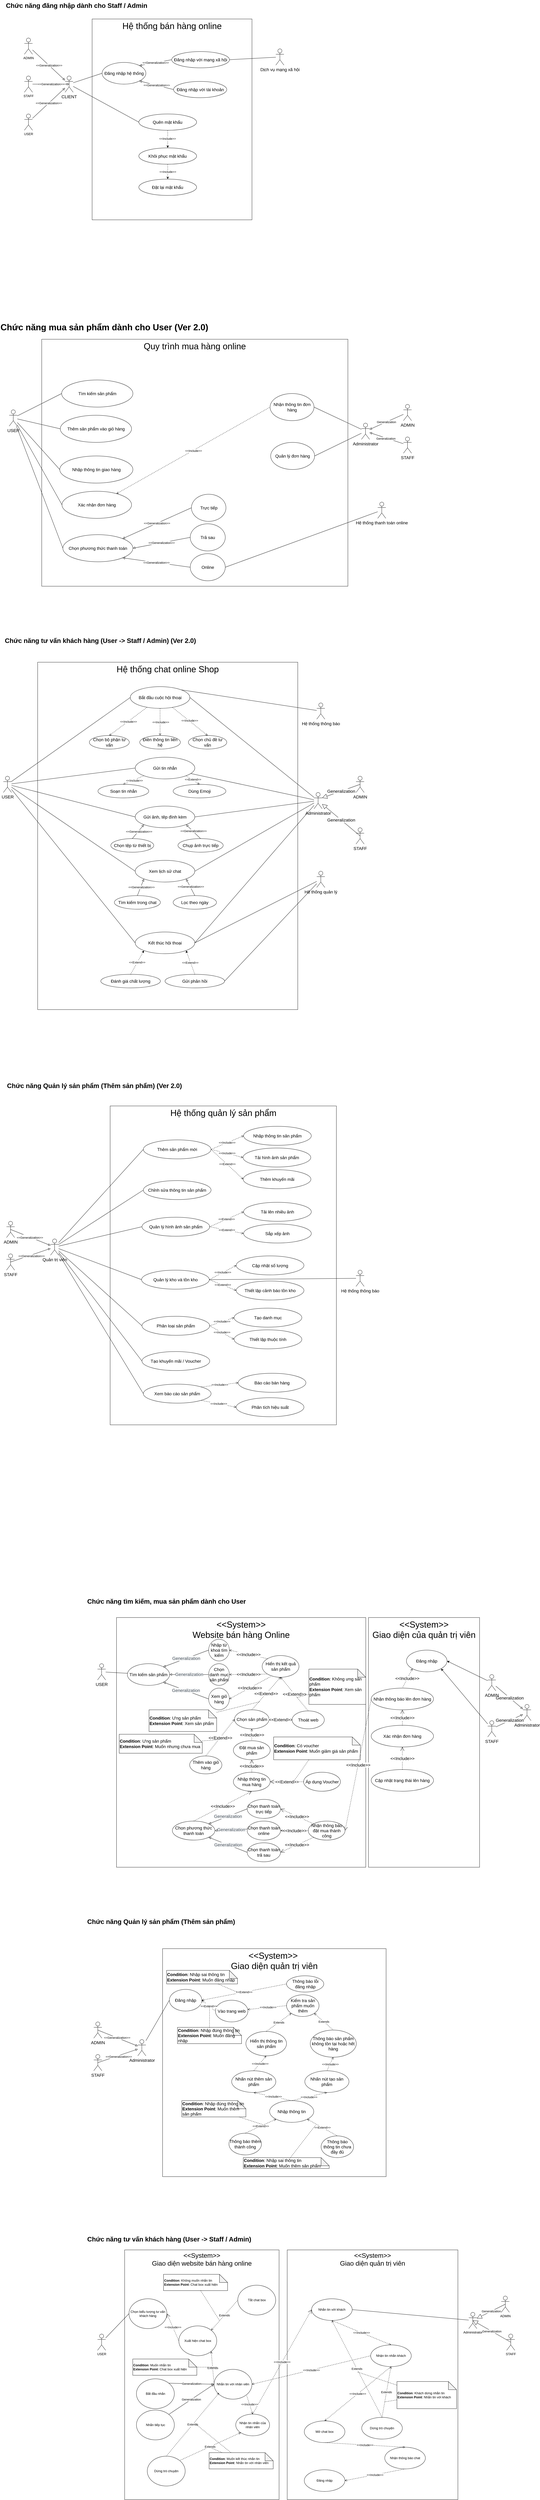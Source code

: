 <mxfile version="26.2.13">
  <diagram name="Trang-1" id="uE7v1yjlajYzolNaUygS">
    <mxGraphModel dx="2055" dy="675" grid="1" gridSize="10" guides="1" tooltips="1" connect="1" arrows="1" fold="1" page="1" pageScale="1" pageWidth="827" pageHeight="1169" math="0" shadow="0">
      <root>
        <mxCell id="0" />
        <mxCell id="1" parent="0" />
        <mxCell id="40gP-C5BdJJxiwwBX5SZ-7" value="Hệ thống bán hàng online" style="rounded=0;whiteSpace=wrap;html=1;fontSize=32;verticalAlign=top;" parent="1" vertex="1">
          <mxGeometry x="-480" y="80" width="590" height="740" as="geometry" />
        </mxCell>
        <mxCell id="VqGRrNNe6HYwdRw5hrKL-136" value="&lt;span style=&quot;font-size: 32px;&quot;&gt;Hệ thống chat online Shop&lt;/span&gt;" style="rounded=0;whiteSpace=wrap;html=1;verticalAlign=top;fontSize=24;" parent="1" vertex="1">
          <mxGeometry x="-681" y="2450" width="960" height="1280" as="geometry" />
        </mxCell>
        <mxCell id="VqGRrNNe6HYwdRw5hrKL-226" style="edgeStyle=none;rounded=0;orthogonalLoop=1;jettySize=auto;html=1;endArrow=none;startFill=0;entryX=1;entryY=0;entryDx=0;entryDy=0;" parent="1" source="VqGRrNNe6HYwdRw5hrKL-225" target="VqGRrNNe6HYwdRw5hrKL-178" edge="1">
          <mxGeometry relative="1" as="geometry" />
        </mxCell>
        <mxCell id="VqGRrNNe6HYwdRw5hrKL-79" value="&lt;div&gt;&lt;span&gt;&lt;font style=&quot;font-size: 32px;&quot;&gt;Quy trình mua hàng online&lt;/font&gt;&lt;/span&gt;&lt;/div&gt;" style="rounded=0;whiteSpace=wrap;html=1;verticalAlign=top;fontSize=16;" parent="1" vertex="1">
          <mxGeometry x="-666" y="1260" width="1130" height="910" as="geometry" />
        </mxCell>
        <mxCell id="FYOFQFYo751wViRwcOWy-72" value="&lt;h1 style=&quot;margin-top: 0px;&quot;&gt;Chức năng đăng nhập dành cho Staff / Admin&lt;/h1&gt;" style="text;html=1;whiteSpace=wrap;overflow=hidden;rounded=0;" parent="1" vertex="1">
          <mxGeometry x="-800" y="10" width="540" height="40" as="geometry" />
        </mxCell>
        <mxCell id="VqGRrNNe6HYwdRw5hrKL-1" value="&lt;h1 style=&quot;margin-top: 0px;&quot;&gt;Chức năng mua sản phẩm dành cho User (Ver 2.0)&lt;/h1&gt;" style="text;html=1;whiteSpace=wrap;overflow=hidden;rounded=0;fontSize=16;" parent="1" vertex="1">
          <mxGeometry x="-820" y="1190" width="834" height="40" as="geometry" />
        </mxCell>
        <mxCell id="VqGRrNNe6HYwdRw5hrKL-85" style="edgeStyle=none;rounded=0;orthogonalLoop=1;jettySize=auto;html=1;entryX=0;entryY=0.5;entryDx=0;entryDy=0;endArrow=none;startFill=0;fontSize=16;" parent="1" source="VqGRrNNe6HYwdRw5hrKL-2" target="VqGRrNNe6HYwdRw5hrKL-80" edge="1">
          <mxGeometry relative="1" as="geometry" />
        </mxCell>
        <mxCell id="VqGRrNNe6HYwdRw5hrKL-89" style="edgeStyle=none;rounded=0;orthogonalLoop=1;jettySize=auto;html=1;entryX=0;entryY=0.5;entryDx=0;entryDy=0;endArrow=none;startFill=0;fontSize=16;" parent="1" source="VqGRrNNe6HYwdRw5hrKL-2" target="VqGRrNNe6HYwdRw5hrKL-90" edge="1">
          <mxGeometry relative="1" as="geometry">
            <mxPoint x="-616.0" y="1900" as="targetPoint" />
          </mxGeometry>
        </mxCell>
        <mxCell id="UxhFAPWxBj2Nk4Sea1cD-2" style="rounded=0;orthogonalLoop=1;jettySize=auto;html=1;entryX=0;entryY=0.5;entryDx=0;entryDy=0;endArrow=none;startFill=0;" parent="1" source="VqGRrNNe6HYwdRw5hrKL-2" target="VqGRrNNe6HYwdRw5hrKL-91" edge="1">
          <mxGeometry relative="1" as="geometry" />
        </mxCell>
        <mxCell id="UxhFAPWxBj2Nk4Sea1cD-3" style="edgeStyle=none;rounded=0;orthogonalLoop=1;jettySize=auto;html=1;entryX=0;entryY=0.5;entryDx=0;entryDy=0;endArrow=none;startFill=0;" parent="1" source="VqGRrNNe6HYwdRw5hrKL-2" target="VqGRrNNe6HYwdRw5hrKL-94" edge="1">
          <mxGeometry relative="1" as="geometry" />
        </mxCell>
        <mxCell id="VqGRrNNe6HYwdRw5hrKL-2" value="USER" style="shape=umlActor;verticalLabelPosition=bottom;verticalAlign=top;html=1;outlineConnect=0;fontSize=16;" parent="1" vertex="1">
          <mxGeometry x="-786" y="1520" width="30" height="60" as="geometry" />
        </mxCell>
        <mxCell id="VqGRrNNe6HYwdRw5hrKL-62" value="" style="edgeStyle=none;rounded=0;orthogonalLoop=1;jettySize=auto;html=1;endArrow=block;endFill=0;fontSize=16;" parent="1" source="VqGRrNNe6HYwdRw5hrKL-64" target="VqGRrNNe6HYwdRw5hrKL-65" edge="1">
          <mxGeometry relative="1" as="geometry" />
        </mxCell>
        <mxCell id="VqGRrNNe6HYwdRw5hrKL-63" value="Generalization" style="edgeLabel;html=1;align=center;verticalAlign=middle;resizable=0;points=[];fontSize=11;" parent="VqGRrNNe6HYwdRw5hrKL-62" vertex="1" connectable="0">
          <mxGeometry x="0.006" relative="1" as="geometry">
            <mxPoint as="offset" />
          </mxGeometry>
        </mxCell>
        <mxCell id="VqGRrNNe6HYwdRw5hrKL-64" value="ADMIN" style="shape=umlActor;verticalLabelPosition=bottom;verticalAlign=top;html=1;outlineConnect=0;fontSize=16;" parent="1" vertex="1">
          <mxGeometry x="669" y="1500" width="30" height="60" as="geometry" />
        </mxCell>
        <mxCell id="VqGRrNNe6HYwdRw5hrKL-115" style="edgeStyle=none;rounded=0;orthogonalLoop=1;jettySize=auto;html=1;entryX=1;entryY=0.5;entryDx=0;entryDy=0;endArrow=none;startFill=0;fontSize=16;" parent="1" source="VqGRrNNe6HYwdRw5hrKL-65" target="VqGRrNNe6HYwdRw5hrKL-112" edge="1">
          <mxGeometry relative="1" as="geometry" />
        </mxCell>
        <mxCell id="VqGRrNNe6HYwdRw5hrKL-116" style="edgeStyle=none;rounded=0;orthogonalLoop=1;jettySize=auto;html=1;entryX=1;entryY=0.5;entryDx=0;entryDy=0;endArrow=none;startFill=0;fontSize=16;" parent="1" source="VqGRrNNe6HYwdRw5hrKL-65" target="VqGRrNNe6HYwdRw5hrKL-113" edge="1">
          <mxGeometry relative="1" as="geometry" />
        </mxCell>
        <mxCell id="VqGRrNNe6HYwdRw5hrKL-65" value="Administrator" style="shape=umlActor;verticalLabelPosition=bottom;verticalAlign=top;html=1;outlineConnect=0;fontSize=16;" parent="1" vertex="1">
          <mxGeometry x="514" y="1569" width="30" height="60" as="geometry" />
        </mxCell>
        <mxCell id="VqGRrNNe6HYwdRw5hrKL-66" style="edgeStyle=none;rounded=0;orthogonalLoop=1;jettySize=auto;html=1;endArrow=block;endFill=0;fontSize=16;" parent="1" source="VqGRrNNe6HYwdRw5hrKL-69" target="VqGRrNNe6HYwdRw5hrKL-65" edge="1">
          <mxGeometry relative="1" as="geometry" />
        </mxCell>
        <mxCell id="VqGRrNNe6HYwdRw5hrKL-67" value="Generalization" style="edgeLabel;html=1;align=center;verticalAlign=middle;resizable=0;points=[];fontSize=11;" parent="VqGRrNNe6HYwdRw5hrKL-66" vertex="1" connectable="0">
          <mxGeometry x="0.035" y="2" relative="1" as="geometry">
            <mxPoint as="offset" />
          </mxGeometry>
        </mxCell>
        <mxCell id="VqGRrNNe6HYwdRw5hrKL-69" value="STAFF" style="shape=umlActor;verticalLabelPosition=bottom;verticalAlign=top;html=1;outlineConnect=0;fontSize=16;" parent="1" vertex="1">
          <mxGeometry x="669" y="1620" width="30" height="60" as="geometry" />
        </mxCell>
        <mxCell id="VqGRrNNe6HYwdRw5hrKL-80" value="Thêm sản phẩm vào giỏ hàng" style="ellipse;whiteSpace=wrap;html=1;fontSize=16;" parent="1" vertex="1">
          <mxGeometry x="-597.5" y="1540" width="263" height="100" as="geometry" />
        </mxCell>
        <mxCell id="VqGRrNNe6HYwdRw5hrKL-82" value="Tìm kiếm sản phẩm" style="ellipse;whiteSpace=wrap;html=1;fontSize=16;" parent="1" vertex="1">
          <mxGeometry x="-592.5" y="1410" width="263" height="100" as="geometry" />
        </mxCell>
        <mxCell id="VqGRrNNe6HYwdRw5hrKL-84" style="rounded=0;orthogonalLoop=1;jettySize=auto;html=1;entryX=0;entryY=0.5;entryDx=0;entryDy=0;endArrow=none;startFill=0;fontSize=16;" parent="1" source="VqGRrNNe6HYwdRw5hrKL-2" target="VqGRrNNe6HYwdRw5hrKL-82" edge="1">
          <mxGeometry relative="1" as="geometry" />
        </mxCell>
        <mxCell id="VqGRrNNe6HYwdRw5hrKL-90" value="Nhập thông tin giao hàng" style="ellipse;whiteSpace=wrap;html=1;fontSize=16;" parent="1" vertex="1">
          <mxGeometry x="-599.5" y="1690" width="270" height="100" as="geometry" />
        </mxCell>
        <mxCell id="VqGRrNNe6HYwdRw5hrKL-91" value="Chọn phương thức thanh toán" style="ellipse;whiteSpace=wrap;html=1;fontSize=16;" parent="1" vertex="1">
          <mxGeometry x="-588" y="1980" width="258.5" height="100" as="geometry" />
        </mxCell>
        <mxCell id="VqGRrNNe6HYwdRw5hrKL-123" style="edgeStyle=none;rounded=0;orthogonalLoop=1;jettySize=auto;html=1;entryX=0;entryY=0.5;entryDx=0;entryDy=0;endArrow=none;startFill=0;startArrow=open;dashed=1;fontSize=16;" parent="1" source="VqGRrNNe6HYwdRw5hrKL-94" target="VqGRrNNe6HYwdRw5hrKL-112" edge="1">
          <mxGeometry relative="1" as="geometry" />
        </mxCell>
        <mxCell id="VqGRrNNe6HYwdRw5hrKL-124" value="&amp;lt;&amp;lt;Include&amp;gt;&amp;gt;" style="edgeLabel;html=1;align=center;verticalAlign=middle;resizable=0;points=[];fontSize=11;" parent="VqGRrNNe6HYwdRw5hrKL-123" vertex="1" connectable="0">
          <mxGeometry x="0.0" y="-1" relative="1" as="geometry">
            <mxPoint as="offset" />
          </mxGeometry>
        </mxCell>
        <mxCell id="VqGRrNNe6HYwdRw5hrKL-94" value="Xác nhận đơn hàng" style="ellipse;whiteSpace=wrap;html=1;fontSize=16;" parent="1" vertex="1">
          <mxGeometry x="-591.25" y="1820" width="256.75" height="100" as="geometry" />
        </mxCell>
        <mxCell id="VqGRrNNe6HYwdRw5hrKL-95" value="Trực tiếp" style="ellipse;whiteSpace=wrap;html=1;fontSize=16;" parent="1" vertex="1">
          <mxGeometry x="-113.5" y="1831" width="127.5" height="100" as="geometry" />
        </mxCell>
        <mxCell id="VqGRrNNe6HYwdRw5hrKL-96" value="Trả sau" style="ellipse;whiteSpace=wrap;html=1;fontSize=16;" parent="1" vertex="1">
          <mxGeometry x="-118" y="1940" width="129.5" height="100" as="geometry" />
        </mxCell>
        <mxCell id="VqGRrNNe6HYwdRw5hrKL-101" value="&amp;lt;&amp;lt;Generalization&amp;gt;&amp;gt;" style="endArrow=none;endSize=16;endFill=0;html=1;rounded=0;exitX=1;exitY=0;exitDx=0;exitDy=0;entryX=0;entryY=0.5;entryDx=0;entryDy=0;startFill=0;startArrow=block;fontSize=11;" parent="1" source="VqGRrNNe6HYwdRw5hrKL-91" target="VqGRrNNe6HYwdRw5hrKL-95" edge="1">
          <mxGeometry width="160" relative="1" as="geometry">
            <mxPoint x="-76" y="2090" as="sourcePoint" />
            <mxPoint x="84" y="2090" as="targetPoint" />
          </mxGeometry>
        </mxCell>
        <mxCell id="VqGRrNNe6HYwdRw5hrKL-102" value="&amp;lt;&amp;lt;Generalization&amp;gt;&amp;gt;" style="endArrow=none;endSize=16;endFill=0;html=1;rounded=0;exitX=1;exitY=0.5;exitDx=0;exitDy=0;entryX=0;entryY=0.5;entryDx=0;entryDy=0;startArrow=block;startFill=0;fontSize=11;" parent="1" source="VqGRrNNe6HYwdRw5hrKL-91" target="VqGRrNNe6HYwdRw5hrKL-96" edge="1">
          <mxGeometry width="160" relative="1" as="geometry">
            <mxPoint x="-73" y="1880" as="sourcePoint" />
            <mxPoint x="-35" y="1770" as="targetPoint" />
          </mxGeometry>
        </mxCell>
        <mxCell id="VqGRrNNe6HYwdRw5hrKL-104" value="Online" style="ellipse;whiteSpace=wrap;html=1;fontSize=16;" parent="1" vertex="1">
          <mxGeometry x="-118" y="2050" width="129.5" height="100" as="geometry" />
        </mxCell>
        <mxCell id="VqGRrNNe6HYwdRw5hrKL-105" value="&amp;lt;&amp;lt;Generalization&amp;gt;&amp;gt;" style="endArrow=none;endSize=16;endFill=0;html=1;rounded=0;exitX=1;exitY=1;exitDx=0;exitDy=0;entryX=0;entryY=0.5;entryDx=0;entryDy=0;startArrow=block;startFill=0;fontSize=11;" parent="1" source="VqGRrNNe6HYwdRw5hrKL-91" target="VqGRrNNe6HYwdRw5hrKL-104" edge="1">
          <mxGeometry width="160" relative="1" as="geometry">
            <mxPoint x="-136" y="1920" as="sourcePoint" />
            <mxPoint x="-26" y="1950" as="targetPoint" />
          </mxGeometry>
        </mxCell>
        <mxCell id="VqGRrNNe6HYwdRw5hrKL-111" style="edgeStyle=none;rounded=0;orthogonalLoop=1;jettySize=auto;html=1;entryX=1;entryY=0.5;entryDx=0;entryDy=0;endArrow=none;startFill=0;fontSize=16;" parent="1" source="VqGRrNNe6HYwdRw5hrKL-109" target="VqGRrNNe6HYwdRw5hrKL-104" edge="1">
          <mxGeometry relative="1" as="geometry" />
        </mxCell>
        <mxCell id="VqGRrNNe6HYwdRw5hrKL-109" value="Hệ thống thanh toán online" style="shape=umlActor;verticalLabelPosition=bottom;verticalAlign=top;html=1;outlineConnect=0;fontSize=16;" parent="1" vertex="1">
          <mxGeometry x="574" y="1860" width="30" height="60" as="geometry" />
        </mxCell>
        <mxCell id="VqGRrNNe6HYwdRw5hrKL-112" value="Nhận thông tin đơn hàng" style="ellipse;whiteSpace=wrap;html=1;fontSize=16;" parent="1" vertex="1">
          <mxGeometry x="176.75" y="1460" width="162.25" height="100" as="geometry" />
        </mxCell>
        <mxCell id="VqGRrNNe6HYwdRw5hrKL-113" value="Quản lý đơn hàng" style="ellipse;whiteSpace=wrap;html=1;fontSize=16;" parent="1" vertex="1">
          <mxGeometry x="179" y="1640" width="162.25" height="100" as="geometry" />
        </mxCell>
        <mxCell id="VqGRrNNe6HYwdRw5hrKL-127" value="&lt;h1 style=&quot;margin-top: 0px;&quot;&gt;Chức năng tư vấn khách hàng (User -&amp;gt; Staff / Admin) (Ver 2.0)&lt;/h1&gt;" style="text;html=1;whiteSpace=wrap;overflow=hidden;rounded=0;" parent="1" vertex="1">
          <mxGeometry x="-804.25" y="2350" width="748.25" height="40" as="geometry" />
        </mxCell>
        <mxCell id="VqGRrNNe6HYwdRw5hrKL-183" style="edgeStyle=none;rounded=0;orthogonalLoop=1;jettySize=auto;html=1;entryX=0;entryY=0.5;entryDx=0;entryDy=0;endArrow=none;startFill=0;" parent="1" source="VqGRrNNe6HYwdRw5hrKL-128" target="VqGRrNNe6HYwdRw5hrKL-178" edge="1">
          <mxGeometry relative="1" as="geometry" />
        </mxCell>
        <mxCell id="VqGRrNNe6HYwdRw5hrKL-184" style="edgeStyle=none;rounded=0;orthogonalLoop=1;jettySize=auto;html=1;entryX=0;entryY=0.5;entryDx=0;entryDy=0;endArrow=none;startFill=0;" parent="1" source="VqGRrNNe6HYwdRw5hrKL-128" target="VqGRrNNe6HYwdRw5hrKL-179" edge="1">
          <mxGeometry relative="1" as="geometry" />
        </mxCell>
        <mxCell id="VqGRrNNe6HYwdRw5hrKL-185" style="edgeStyle=none;rounded=0;orthogonalLoop=1;jettySize=auto;html=1;entryX=0;entryY=0.5;entryDx=0;entryDy=0;endArrow=none;startFill=0;" parent="1" source="VqGRrNNe6HYwdRw5hrKL-128" target="VqGRrNNe6HYwdRw5hrKL-180" edge="1">
          <mxGeometry relative="1" as="geometry" />
        </mxCell>
        <mxCell id="VqGRrNNe6HYwdRw5hrKL-186" style="edgeStyle=none;rounded=0;orthogonalLoop=1;jettySize=auto;html=1;entryX=0;entryY=0.5;entryDx=0;entryDy=0;endArrow=none;startFill=0;" parent="1" source="VqGRrNNe6HYwdRw5hrKL-128" target="VqGRrNNe6HYwdRw5hrKL-181" edge="1">
          <mxGeometry relative="1" as="geometry" />
        </mxCell>
        <mxCell id="VqGRrNNe6HYwdRw5hrKL-187" style="edgeStyle=none;rounded=0;orthogonalLoop=1;jettySize=auto;html=1;entryX=0;entryY=0.5;entryDx=0;entryDy=0;endArrow=none;startFill=0;" parent="1" source="VqGRrNNe6HYwdRw5hrKL-128" target="VqGRrNNe6HYwdRw5hrKL-182" edge="1">
          <mxGeometry relative="1" as="geometry" />
        </mxCell>
        <mxCell id="VqGRrNNe6HYwdRw5hrKL-128" value="USER" style="shape=umlActor;verticalLabelPosition=bottom;verticalAlign=top;html=1;outlineConnect=0;fontSize=16;" parent="1" vertex="1">
          <mxGeometry x="-807.5" y="2870" width="30" height="60" as="geometry" />
        </mxCell>
        <mxCell id="VqGRrNNe6HYwdRw5hrKL-230" style="edgeStyle=none;rounded=0;orthogonalLoop=1;jettySize=auto;html=1;entryX=1;entryY=0.5;entryDx=0;entryDy=0;endArrow=none;startFill=0;" parent="1" source="VqGRrNNe6HYwdRw5hrKL-129" target="VqGRrNNe6HYwdRw5hrKL-178" edge="1">
          <mxGeometry relative="1" as="geometry" />
        </mxCell>
        <mxCell id="VqGRrNNe6HYwdRw5hrKL-231" style="edgeStyle=none;rounded=0;orthogonalLoop=1;jettySize=auto;html=1;endArrow=none;startFill=0;" parent="1" source="VqGRrNNe6HYwdRw5hrKL-129" target="VqGRrNNe6HYwdRw5hrKL-179" edge="1">
          <mxGeometry relative="1" as="geometry" />
        </mxCell>
        <mxCell id="VqGRrNNe6HYwdRw5hrKL-232" style="edgeStyle=none;rounded=0;orthogonalLoop=1;jettySize=auto;html=1;entryX=1;entryY=0.5;entryDx=0;entryDy=0;endArrow=none;startFill=0;" parent="1" source="VqGRrNNe6HYwdRw5hrKL-129" target="VqGRrNNe6HYwdRw5hrKL-180" edge="1">
          <mxGeometry relative="1" as="geometry" />
        </mxCell>
        <mxCell id="VqGRrNNe6HYwdRw5hrKL-233" style="edgeStyle=none;rounded=0;orthogonalLoop=1;jettySize=auto;html=1;entryX=1;entryY=0.5;entryDx=0;entryDy=0;endArrow=none;startFill=0;" parent="1" source="VqGRrNNe6HYwdRw5hrKL-129" target="VqGRrNNe6HYwdRw5hrKL-181" edge="1">
          <mxGeometry relative="1" as="geometry" />
        </mxCell>
        <mxCell id="VqGRrNNe6HYwdRw5hrKL-234" style="edgeStyle=none;rounded=0;orthogonalLoop=1;jettySize=auto;html=1;entryX=1;entryY=0.5;entryDx=0;entryDy=0;endArrow=none;startFill=0;" parent="1" source="VqGRrNNe6HYwdRw5hrKL-129" target="VqGRrNNe6HYwdRw5hrKL-182" edge="1">
          <mxGeometry relative="1" as="geometry" />
        </mxCell>
        <mxCell id="VqGRrNNe6HYwdRw5hrKL-129" value="Administrator" style="shape=umlActor;verticalLabelPosition=bottom;verticalAlign=top;html=1;outlineConnect=0;fontSize=16;" parent="1" vertex="1">
          <mxGeometry x="339" y="2930" width="30" height="60" as="geometry" />
        </mxCell>
        <mxCell id="VqGRrNNe6HYwdRw5hrKL-130" value="ADMIN" style="shape=umlActor;verticalLabelPosition=bottom;verticalAlign=top;html=1;outlineConnect=0;fontSize=16;" parent="1" vertex="1">
          <mxGeometry x="494" y="2870" width="30" height="60" as="geometry" />
        </mxCell>
        <mxCell id="VqGRrNNe6HYwdRw5hrKL-131" value="STAFF" style="shape=umlActor;verticalLabelPosition=bottom;verticalAlign=top;html=1;outlineConnect=0;fontSize=16;" parent="1" vertex="1">
          <mxGeometry x="494" y="3060" width="30" height="60" as="geometry" />
        </mxCell>
        <mxCell id="VqGRrNNe6HYwdRw5hrKL-132" value="Generalization" style="endArrow=block;endSize=16;endFill=0;html=1;rounded=0;exitX=0.5;exitY=0.5;exitDx=0;exitDy=0;exitPerimeter=0;fontSize=16;entryX=1;entryY=0.333;entryDx=0;entryDy=0;entryPerimeter=0;" parent="1" source="VqGRrNNe6HYwdRw5hrKL-130" target="VqGRrNNe6HYwdRw5hrKL-129" edge="1">
          <mxGeometry width="160" relative="1" as="geometry">
            <mxPoint x="324" y="2960" as="sourcePoint" />
            <mxPoint x="384" y="2960" as="targetPoint" />
          </mxGeometry>
        </mxCell>
        <mxCell id="VqGRrNNe6HYwdRw5hrKL-133" value="Generalization" style="endArrow=block;endSize=16;endFill=0;html=1;rounded=0;exitX=0.5;exitY=0.5;exitDx=0;exitDy=0;exitPerimeter=0;fontSize=16;" parent="1" source="VqGRrNNe6HYwdRw5hrKL-131" target="VqGRrNNe6HYwdRw5hrKL-129" edge="1">
          <mxGeometry width="160" relative="1" as="geometry">
            <mxPoint x="349" y="2900" as="sourcePoint" />
            <mxPoint x="534" y="2965" as="targetPoint" />
          </mxGeometry>
        </mxCell>
        <mxCell id="VqGRrNNe6HYwdRw5hrKL-191" style="edgeStyle=none;rounded=0;orthogonalLoop=1;jettySize=auto;html=1;entryX=0.5;entryY=0;entryDx=0;entryDy=0;dashed=1;endArrow=open;endFill=0;" parent="1" source="VqGRrNNe6HYwdRw5hrKL-178" target="VqGRrNNe6HYwdRw5hrKL-188" edge="1">
          <mxGeometry relative="1" as="geometry" />
        </mxCell>
        <mxCell id="VqGRrNNe6HYwdRw5hrKL-194" value="&amp;lt;&amp;lt;Include&amp;gt;&amp;gt;" style="edgeLabel;html=1;align=center;verticalAlign=middle;resizable=0;points=[];" parent="VqGRrNNe6HYwdRw5hrKL-191" vertex="1" connectable="0">
          <mxGeometry x="-0.005" y="1" relative="1" as="geometry">
            <mxPoint as="offset" />
          </mxGeometry>
        </mxCell>
        <mxCell id="VqGRrNNe6HYwdRw5hrKL-192" style="edgeStyle=none;rounded=0;orthogonalLoop=1;jettySize=auto;html=1;entryX=0.5;entryY=0;entryDx=0;entryDy=0;dashed=1;endArrow=open;endFill=0;" parent="1" source="VqGRrNNe6HYwdRw5hrKL-178" target="VqGRrNNe6HYwdRw5hrKL-189" edge="1">
          <mxGeometry relative="1" as="geometry" />
        </mxCell>
        <mxCell id="VqGRrNNe6HYwdRw5hrKL-195" value="&amp;lt;&amp;lt;Include&amp;gt;&amp;gt;" style="edgeLabel;html=1;align=center;verticalAlign=middle;resizable=0;points=[];" parent="VqGRrNNe6HYwdRw5hrKL-192" vertex="1" connectable="0">
          <mxGeometry x="0.006" y="2" relative="1" as="geometry">
            <mxPoint as="offset" />
          </mxGeometry>
        </mxCell>
        <mxCell id="VqGRrNNe6HYwdRw5hrKL-193" style="edgeStyle=none;rounded=0;orthogonalLoop=1;jettySize=auto;html=1;entryX=0.5;entryY=0;entryDx=0;entryDy=0;dashed=1;endArrow=open;endFill=0;" parent="1" source="VqGRrNNe6HYwdRw5hrKL-178" target="VqGRrNNe6HYwdRw5hrKL-190" edge="1">
          <mxGeometry relative="1" as="geometry" />
        </mxCell>
        <mxCell id="VqGRrNNe6HYwdRw5hrKL-196" value="&amp;lt;&amp;lt;Include&amp;gt;&amp;gt;" style="edgeLabel;html=1;align=center;verticalAlign=middle;resizable=0;points=[];" parent="VqGRrNNe6HYwdRw5hrKL-193" vertex="1" connectable="0">
          <mxGeometry x="-0.043" y="2" relative="1" as="geometry">
            <mxPoint as="offset" />
          </mxGeometry>
        </mxCell>
        <mxCell id="VqGRrNNe6HYwdRw5hrKL-178" value="Bắt đầu cuộc hội thoại" style="ellipse;whiteSpace=wrap;html=1;fontSize=16;" parent="1" vertex="1">
          <mxGeometry x="-339.25" y="2540" width="220" height="80" as="geometry" />
        </mxCell>
        <mxCell id="VqGRrNNe6HYwdRw5hrKL-179" value="Gửi tin nhắn" style="ellipse;whiteSpace=wrap;html=1;fontSize=16;" parent="1" vertex="1">
          <mxGeometry x="-321" y="2800" width="220" height="80" as="geometry" />
        </mxCell>
        <mxCell id="VqGRrNNe6HYwdRw5hrKL-180" value="Gửi ảnh, têp đính kèm" style="ellipse;whiteSpace=wrap;html=1;fontSize=16;" parent="1" vertex="1">
          <mxGeometry x="-321" y="2980" width="220" height="80" as="geometry" />
        </mxCell>
        <mxCell id="VqGRrNNe6HYwdRw5hrKL-181" value="Xem lịch sử chat" style="ellipse;whiteSpace=wrap;html=1;fontSize=16;" parent="1" vertex="1">
          <mxGeometry x="-321" y="3180" width="220" height="80" as="geometry" />
        </mxCell>
        <mxCell id="VqGRrNNe6HYwdRw5hrKL-182" value="Kết thúc hội thoại" style="ellipse;whiteSpace=wrap;html=1;fontSize=16;" parent="1" vertex="1">
          <mxGeometry x="-321" y="3444" width="220" height="80" as="geometry" />
        </mxCell>
        <mxCell id="VqGRrNNe6HYwdRw5hrKL-188" value="Chọn bộ phận tư vấn" style="ellipse;whiteSpace=wrap;html=1;fontSize=16;" parent="1" vertex="1">
          <mxGeometry x="-490.25" y="2720" width="147.5" height="50" as="geometry" />
        </mxCell>
        <mxCell id="VqGRrNNe6HYwdRw5hrKL-189" value="Điền thông tin liên hệ" style="ellipse;whiteSpace=wrap;html=1;fontSize=16;" parent="1" vertex="1">
          <mxGeometry x="-304.25" y="2720" width="150" height="50" as="geometry" />
        </mxCell>
        <mxCell id="VqGRrNNe6HYwdRw5hrKL-190" value="Chọn chủ đề tư vấn" style="ellipse;whiteSpace=wrap;html=1;fontSize=16;" parent="1" vertex="1">
          <mxGeometry x="-124.75" y="2720" width="141.75" height="50" as="geometry" />
        </mxCell>
        <mxCell id="VqGRrNNe6HYwdRw5hrKL-197" value="Soạn tin nhắn" style="ellipse;whiteSpace=wrap;html=1;fontSize=16;" parent="1" vertex="1">
          <mxGeometry x="-458.5" y="2900" width="187.5" height="50" as="geometry" />
        </mxCell>
        <mxCell id="VqGRrNNe6HYwdRw5hrKL-198" value="Dùng Emoji" style="ellipse;whiteSpace=wrap;html=1;fontSize=16;" parent="1" vertex="1">
          <mxGeometry x="-181" y="2900" width="194.75" height="50" as="geometry" />
        </mxCell>
        <mxCell id="VqGRrNNe6HYwdRw5hrKL-199" style="edgeStyle=none;rounded=0;orthogonalLoop=1;jettySize=auto;html=1;entryX=0.5;entryY=0;entryDx=0;entryDy=0;dashed=1;exitX=0;exitY=1;exitDx=0;exitDy=0;endArrow=open;endFill=0;" parent="1" source="VqGRrNNe6HYwdRw5hrKL-179" target="VqGRrNNe6HYwdRw5hrKL-197" edge="1">
          <mxGeometry relative="1" as="geometry">
            <mxPoint x="-345" y="2689" as="sourcePoint" />
            <mxPoint x="-218" y="2715" as="targetPoint" />
          </mxGeometry>
        </mxCell>
        <mxCell id="VqGRrNNe6HYwdRw5hrKL-200" value="&amp;lt;&amp;lt;Include&amp;gt;&amp;gt;" style="edgeLabel;html=1;align=center;verticalAlign=middle;resizable=0;points=[];" parent="VqGRrNNe6HYwdRw5hrKL-199" vertex="1" connectable="0">
          <mxGeometry x="-0.043" y="2" relative="1" as="geometry">
            <mxPoint as="offset" />
          </mxGeometry>
        </mxCell>
        <mxCell id="VqGRrNNe6HYwdRw5hrKL-201" style="edgeStyle=none;rounded=0;orthogonalLoop=1;jettySize=auto;html=1;entryX=0.5;entryY=0;entryDx=0;entryDy=0;dashed=1;exitX=1;exitY=1;exitDx=0;exitDy=0;endArrow=open;endFill=0;" parent="1" source="VqGRrNNe6HYwdRw5hrKL-179" target="VqGRrNNe6HYwdRw5hrKL-198" edge="1">
          <mxGeometry relative="1" as="geometry">
            <mxPoint x="-323" y="2830" as="sourcePoint" />
            <mxPoint x="-218" y="2795" as="targetPoint" />
          </mxGeometry>
        </mxCell>
        <mxCell id="VqGRrNNe6HYwdRw5hrKL-202" value="&amp;lt;&amp;lt;Extend&amp;gt;&amp;gt;" style="edgeLabel;html=1;align=center;verticalAlign=middle;resizable=0;points=[];" parent="VqGRrNNe6HYwdRw5hrKL-201" vertex="1" connectable="0">
          <mxGeometry x="-0.043" y="2" relative="1" as="geometry">
            <mxPoint as="offset" />
          </mxGeometry>
        </mxCell>
        <mxCell id="VqGRrNNe6HYwdRw5hrKL-204" value="Chọn tệp từ thiết bị" style="ellipse;whiteSpace=wrap;html=1;fontSize=16;" parent="1" vertex="1">
          <mxGeometry x="-411" y="3100" width="158.5" height="50" as="geometry" />
        </mxCell>
        <mxCell id="VqGRrNNe6HYwdRw5hrKL-206" value="Chụp ảnh trực tiếp" style="ellipse;whiteSpace=wrap;html=1;fontSize=16;" parent="1" vertex="1">
          <mxGeometry x="-163.25" y="3100" width="167" height="50" as="geometry" />
        </mxCell>
        <mxCell id="VqGRrNNe6HYwdRw5hrKL-207" style="edgeStyle=none;rounded=0;orthogonalLoop=1;jettySize=auto;html=1;entryX=0.5;entryY=0;entryDx=0;entryDy=0;exitX=0;exitY=1;exitDx=0;exitDy=0;endArrow=none;startFill=0;startArrow=block;" parent="1" source="VqGRrNNe6HYwdRw5hrKL-180" target="VqGRrNNe6HYwdRw5hrKL-204" edge="1">
          <mxGeometry relative="1" as="geometry">
            <mxPoint x="-323" y="2830" as="sourcePoint" />
            <mxPoint x="-218" y="2795" as="targetPoint" />
          </mxGeometry>
        </mxCell>
        <mxCell id="VqGRrNNe6HYwdRw5hrKL-208" value="&amp;lt;&amp;lt;Generalization&amp;gt;&amp;gt;" style="edgeLabel;html=1;align=center;verticalAlign=middle;resizable=0;points=[];" parent="VqGRrNNe6HYwdRw5hrKL-207" vertex="1" connectable="0">
          <mxGeometry x="-0.043" y="2" relative="1" as="geometry">
            <mxPoint as="offset" />
          </mxGeometry>
        </mxCell>
        <mxCell id="VqGRrNNe6HYwdRw5hrKL-209" style="edgeStyle=none;rounded=0;orthogonalLoop=1;jettySize=auto;html=1;entryX=0.5;entryY=0;entryDx=0;entryDy=0;exitX=1;exitY=1;exitDx=0;exitDy=0;endArrow=none;startFill=0;startArrow=block;" parent="1" source="VqGRrNNe6HYwdRw5hrKL-180" target="VqGRrNNe6HYwdRw5hrKL-206" edge="1">
          <mxGeometry relative="1" as="geometry">
            <mxPoint x="-321" y="2980" as="sourcePoint" />
            <mxPoint x="-229" y="2945" as="targetPoint" />
          </mxGeometry>
        </mxCell>
        <mxCell id="VqGRrNNe6HYwdRw5hrKL-210" value="&amp;lt;&amp;lt;Generalization&amp;gt;&amp;gt;" style="edgeLabel;html=1;align=center;verticalAlign=middle;resizable=0;points=[];" parent="VqGRrNNe6HYwdRw5hrKL-209" vertex="1" connectable="0">
          <mxGeometry x="-0.043" y="2" relative="1" as="geometry">
            <mxPoint as="offset" />
          </mxGeometry>
        </mxCell>
        <mxCell id="VqGRrNNe6HYwdRw5hrKL-212" value="Tìm kiếm trong chat" style="ellipse;whiteSpace=wrap;html=1;fontSize=16;" parent="1" vertex="1">
          <mxGeometry x="-398" y="3310" width="170" height="50" as="geometry" />
        </mxCell>
        <mxCell id="VqGRrNNe6HYwdRw5hrKL-213" value="Lọc theo ngày" style="ellipse;whiteSpace=wrap;html=1;fontSize=16;" parent="1" vertex="1">
          <mxGeometry x="-181" y="3310" width="160" height="50" as="geometry" />
        </mxCell>
        <mxCell id="VqGRrNNe6HYwdRw5hrKL-214" style="edgeStyle=none;rounded=0;orthogonalLoop=1;jettySize=auto;html=1;entryX=0.5;entryY=0;entryDx=0;entryDy=0;exitX=0;exitY=1;exitDx=0;exitDy=0;endArrow=none;startFill=0;startArrow=block;" parent="1" source="VqGRrNNe6HYwdRw5hrKL-181" target="VqGRrNNe6HYwdRw5hrKL-212" edge="1">
          <mxGeometry relative="1" as="geometry">
            <mxPoint x="-353" y="2952" as="sourcePoint" />
            <mxPoint x="-231" y="2925" as="targetPoint" />
          </mxGeometry>
        </mxCell>
        <mxCell id="VqGRrNNe6HYwdRw5hrKL-215" value="&amp;lt;&amp;lt;Generalization&amp;gt;&amp;gt;" style="edgeLabel;html=1;align=center;verticalAlign=middle;resizable=0;points=[];" parent="VqGRrNNe6HYwdRw5hrKL-214" vertex="1" connectable="0">
          <mxGeometry x="-0.043" y="2" relative="1" as="geometry">
            <mxPoint as="offset" />
          </mxGeometry>
        </mxCell>
        <mxCell id="VqGRrNNe6HYwdRw5hrKL-216" style="edgeStyle=none;rounded=0;orthogonalLoop=1;jettySize=auto;html=1;entryX=0.5;entryY=0;entryDx=0;entryDy=0;exitX=1;exitY=1;exitDx=0;exitDy=0;endArrow=none;startFill=0;startArrow=block;" parent="1" source="VqGRrNNe6HYwdRw5hrKL-181" target="VqGRrNNe6HYwdRw5hrKL-213" edge="1">
          <mxGeometry relative="1" as="geometry">
            <mxPoint x="-356" y="3112" as="sourcePoint" />
            <mxPoint x="-246" y="3115" as="targetPoint" />
          </mxGeometry>
        </mxCell>
        <mxCell id="VqGRrNNe6HYwdRw5hrKL-217" value="&amp;lt;&amp;lt;Generalization&amp;gt;&amp;gt;" style="edgeLabel;html=1;align=center;verticalAlign=middle;resizable=0;points=[];" parent="VqGRrNNe6HYwdRw5hrKL-216" vertex="1" connectable="0">
          <mxGeometry x="-0.043" y="2" relative="1" as="geometry">
            <mxPoint as="offset" />
          </mxGeometry>
        </mxCell>
        <mxCell id="VqGRrNNe6HYwdRw5hrKL-218" value="Đánh giá chất lượng" style="ellipse;whiteSpace=wrap;html=1;fontSize=16;" parent="1" vertex="1">
          <mxGeometry x="-448" y="3600" width="220" height="50" as="geometry" />
        </mxCell>
        <mxCell id="VqGRrNNe6HYwdRw5hrKL-219" value="Gửi phản hồi" style="ellipse;whiteSpace=wrap;html=1;fontSize=16;" parent="1" vertex="1">
          <mxGeometry x="-211" y="3600" width="220" height="50" as="geometry" />
        </mxCell>
        <mxCell id="VqGRrNNe6HYwdRw5hrKL-220" style="edgeStyle=none;rounded=0;orthogonalLoop=1;jettySize=auto;html=1;entryX=0;entryY=1;entryDx=0;entryDy=0;dashed=1;exitX=0.5;exitY=0;exitDx=0;exitDy=0;" parent="1" source="VqGRrNNe6HYwdRw5hrKL-218" target="VqGRrNNe6HYwdRw5hrKL-182" edge="1">
          <mxGeometry relative="1" as="geometry">
            <mxPoint x="-360" y="2643" as="sourcePoint" />
            <mxPoint x="-218" y="2595" as="targetPoint" />
          </mxGeometry>
        </mxCell>
        <mxCell id="VqGRrNNe6HYwdRw5hrKL-221" value="&amp;lt;&amp;lt;Extend&amp;gt;&amp;gt;" style="edgeLabel;html=1;align=center;verticalAlign=middle;resizable=0;points=[];" parent="VqGRrNNe6HYwdRw5hrKL-220" vertex="1" connectable="0">
          <mxGeometry x="-0.005" y="1" relative="1" as="geometry">
            <mxPoint as="offset" />
          </mxGeometry>
        </mxCell>
        <mxCell id="VqGRrNNe6HYwdRw5hrKL-222" style="edgeStyle=none;rounded=0;orthogonalLoop=1;jettySize=auto;html=1;entryX=1;entryY=1;entryDx=0;entryDy=0;dashed=1;exitX=0.5;exitY=0;exitDx=0;exitDy=0;" parent="1" source="VqGRrNNe6HYwdRw5hrKL-219" target="VqGRrNNe6HYwdRw5hrKL-182" edge="1">
          <mxGeometry relative="1" as="geometry">
            <mxPoint x="-246" y="3255" as="sourcePoint" />
            <mxPoint x="-323" y="3280" as="targetPoint" />
          </mxGeometry>
        </mxCell>
        <mxCell id="VqGRrNNe6HYwdRw5hrKL-223" value="&amp;lt;&amp;lt;Extend&amp;gt;&amp;gt;" style="edgeLabel;html=1;align=center;verticalAlign=middle;resizable=0;points=[];" parent="VqGRrNNe6HYwdRw5hrKL-222" vertex="1" connectable="0">
          <mxGeometry x="-0.005" y="1" relative="1" as="geometry">
            <mxPoint as="offset" />
          </mxGeometry>
        </mxCell>
        <mxCell id="VqGRrNNe6HYwdRw5hrKL-225" value="Hệ thống thông báo" style="shape=umlActor;verticalLabelPosition=bottom;verticalAlign=top;html=1;outlineConnect=0;fontSize=16;" parent="1" vertex="1">
          <mxGeometry x="349" y="2600" width="30" height="60" as="geometry" />
        </mxCell>
        <mxCell id="VqGRrNNe6HYwdRw5hrKL-228" style="edgeStyle=none;rounded=0;orthogonalLoop=1;jettySize=auto;html=1;entryX=1;entryY=0.5;entryDx=0;entryDy=0;endArrow=none;startFill=0;" parent="1" source="VqGRrNNe6HYwdRw5hrKL-227" target="VqGRrNNe6HYwdRw5hrKL-219" edge="1">
          <mxGeometry relative="1" as="geometry" />
        </mxCell>
        <mxCell id="VqGRrNNe6HYwdRw5hrKL-229" style="edgeStyle=none;rounded=0;orthogonalLoop=1;jettySize=auto;html=1;entryX=1;entryY=0.5;entryDx=0;entryDy=0;endArrow=none;startFill=0;" parent="1" source="VqGRrNNe6HYwdRw5hrKL-227" target="VqGRrNNe6HYwdRw5hrKL-182" edge="1">
          <mxGeometry relative="1" as="geometry" />
        </mxCell>
        <mxCell id="VqGRrNNe6HYwdRw5hrKL-227" value="Hệ thống quản lý" style="shape=umlActor;verticalLabelPosition=bottom;verticalAlign=top;html=1;outlineConnect=0;fontSize=16;" parent="1" vertex="1">
          <mxGeometry x="349" y="3220" width="30" height="60" as="geometry" />
        </mxCell>
        <mxCell id="VqGRrNNe6HYwdRw5hrKL-281" value="&lt;h1 style=&quot;margin-top: 0px;&quot;&gt;Chức năng Quản lý sản phẩm (Thêm sản phẩm) (Ver 2.0)&lt;/h1&gt;" style="text;html=1;whiteSpace=wrap;overflow=hidden;rounded=0;" parent="1" vertex="1">
          <mxGeometry x="-796" y="3990" width="730" height="40" as="geometry" />
        </mxCell>
        <mxCell id="VqGRrNNe6HYwdRw5hrKL-282" value="&lt;span style=&quot;font-size: 32px;&quot;&gt;Hệ thống quản lý sản phẩm&lt;/span&gt;" style="rounded=0;whiteSpace=wrap;html=1;verticalAlign=top;fontSize=16;" parent="1" vertex="1">
          <mxGeometry x="-413.5" y="4085" width="835" height="1175" as="geometry" />
        </mxCell>
        <mxCell id="VqGRrNNe6HYwdRw5hrKL-347" style="edgeStyle=none;rounded=0;orthogonalLoop=1;jettySize=auto;html=1;entryX=0;entryY=0.5;entryDx=0;entryDy=0;endArrow=none;startFill=0;" parent="1" source="VqGRrNNe6HYwdRw5hrKL-319" target="VqGRrNNe6HYwdRw5hrKL-329" edge="1">
          <mxGeometry relative="1" as="geometry" />
        </mxCell>
        <mxCell id="VqGRrNNe6HYwdRw5hrKL-348" style="edgeStyle=none;rounded=0;orthogonalLoop=1;jettySize=auto;html=1;entryX=0;entryY=0.5;entryDx=0;entryDy=0;endArrow=none;startFill=0;" parent="1" source="VqGRrNNe6HYwdRw5hrKL-319" target="VqGRrNNe6HYwdRw5hrKL-333" edge="1">
          <mxGeometry relative="1" as="geometry" />
        </mxCell>
        <mxCell id="VqGRrNNe6HYwdRw5hrKL-349" style="edgeStyle=none;rounded=0;orthogonalLoop=1;jettySize=auto;html=1;entryX=0;entryY=0.5;entryDx=0;entryDy=0;endArrow=none;startFill=0;" parent="1" source="VqGRrNNe6HYwdRw5hrKL-319" target="VqGRrNNe6HYwdRw5hrKL-330" edge="1">
          <mxGeometry relative="1" as="geometry" />
        </mxCell>
        <mxCell id="VqGRrNNe6HYwdRw5hrKL-364" style="edgeStyle=none;rounded=0;orthogonalLoop=1;jettySize=auto;html=1;entryX=0;entryY=0.5;entryDx=0;entryDy=0;endArrow=none;startFill=0;" parent="1" source="VqGRrNNe6HYwdRw5hrKL-319" target="VqGRrNNe6HYwdRw5hrKL-327" edge="1">
          <mxGeometry relative="1" as="geometry" />
        </mxCell>
        <mxCell id="VqGRrNNe6HYwdRw5hrKL-365" style="edgeStyle=none;rounded=0;orthogonalLoop=1;jettySize=auto;html=1;entryX=0;entryY=0.5;entryDx=0;entryDy=0;endArrow=none;startFill=0;" parent="1" source="VqGRrNNe6HYwdRw5hrKL-319" target="VqGRrNNe6HYwdRw5hrKL-331" edge="1">
          <mxGeometry relative="1" as="geometry" />
        </mxCell>
        <mxCell id="VqGRrNNe6HYwdRw5hrKL-366" style="edgeStyle=none;rounded=0;orthogonalLoop=1;jettySize=auto;html=1;entryX=0;entryY=0.5;entryDx=0;entryDy=0;endArrow=none;startFill=0;" parent="1" source="VqGRrNNe6HYwdRw5hrKL-319" target="VqGRrNNe6HYwdRw5hrKL-332" edge="1">
          <mxGeometry relative="1" as="geometry" />
        </mxCell>
        <mxCell id="VqGRrNNe6HYwdRw5hrKL-367" style="edgeStyle=none;rounded=0;orthogonalLoop=1;jettySize=auto;html=1;entryX=0;entryY=0.5;entryDx=0;entryDy=0;endArrow=none;startFill=0;" parent="1" source="VqGRrNNe6HYwdRw5hrKL-319" target="VqGRrNNe6HYwdRw5hrKL-334" edge="1">
          <mxGeometry relative="1" as="geometry" />
        </mxCell>
        <mxCell id="VqGRrNNe6HYwdRw5hrKL-319" value="Quản trị viên" style="shape=umlActor;verticalLabelPosition=bottom;verticalAlign=top;html=1;outlineConnect=0;fontSize=16;" parent="1" vertex="1">
          <mxGeometry x="-633.5" y="4575" width="30" height="60" as="geometry" />
        </mxCell>
        <mxCell id="VqGRrNNe6HYwdRw5hrKL-320" value="" style="edgeStyle=none;rounded=0;orthogonalLoop=1;jettySize=auto;html=1;endArrow=block;endFill=0;exitX=0.5;exitY=0.5;exitDx=0;exitDy=0;exitPerimeter=0;fontSize=16;" parent="1" source="VqGRrNNe6HYwdRw5hrKL-324" target="VqGRrNNe6HYwdRw5hrKL-319" edge="1">
          <mxGeometry relative="1" as="geometry">
            <mxPoint x="-767" y="4527.798" as="sourcePoint" />
          </mxGeometry>
        </mxCell>
        <mxCell id="VqGRrNNe6HYwdRw5hrKL-321" value="&lt;font style=&quot;font-size: 11px;&quot;&gt;&amp;lt;&amp;lt;Generalization&amp;gt;&amp;gt;&lt;/font&gt;" style="edgeLabel;html=1;align=center;verticalAlign=middle;resizable=0;points=[];fontSize=16;" parent="VqGRrNNe6HYwdRw5hrKL-320" vertex="1" connectable="0">
          <mxGeometry x="-0.052" relative="1" as="geometry">
            <mxPoint x="1" as="offset" />
          </mxGeometry>
        </mxCell>
        <mxCell id="VqGRrNNe6HYwdRw5hrKL-322" style="edgeStyle=none;rounded=0;orthogonalLoop=1;jettySize=auto;html=1;endArrow=block;endFill=0;exitX=0.5;exitY=0.5;exitDx=0;exitDy=0;exitPerimeter=0;fontSize=16;" parent="1" source="VqGRrNNe6HYwdRw5hrKL-325" target="VqGRrNNe6HYwdRw5hrKL-319" edge="1">
          <mxGeometry relative="1" as="geometry">
            <mxPoint x="-767" y="4664.037" as="sourcePoint" />
          </mxGeometry>
        </mxCell>
        <mxCell id="VqGRrNNe6HYwdRw5hrKL-323" value="&amp;lt;&amp;lt;Generalization&amp;gt;&amp;gt;" style="edgeLabel;html=1;align=center;verticalAlign=middle;resizable=0;points=[];fontSize=11;" parent="VqGRrNNe6HYwdRw5hrKL-322" vertex="1" connectable="0">
          <mxGeometry x="0.022" relative="1" as="geometry">
            <mxPoint x="1" y="3" as="offset" />
          </mxGeometry>
        </mxCell>
        <mxCell id="VqGRrNNe6HYwdRw5hrKL-324" value="ADMIN" style="shape=umlActor;verticalLabelPosition=bottom;verticalAlign=top;html=1;fontSize=16;" parent="1" vertex="1">
          <mxGeometry x="-796" y="4510" width="30" height="60" as="geometry" />
        </mxCell>
        <mxCell id="VqGRrNNe6HYwdRw5hrKL-325" value="STAFF" style="shape=umlActor;verticalLabelPosition=bottom;verticalAlign=top;html=1;fontSize=16;" parent="1" vertex="1">
          <mxGeometry x="-796" y="4630" width="30" height="60" as="geometry" />
        </mxCell>
        <mxCell id="VqGRrNNe6HYwdRw5hrKL-327" value="&lt;font style=&quot;font-size: 16px;&quot;&gt;Quản lý kho và tồn kho&lt;/font&gt;" style="ellipse;whiteSpace=wrap;html=1;" parent="1" vertex="1">
          <mxGeometry x="-297.5" y="4690" width="250" height="70" as="geometry" />
        </mxCell>
        <mxCell id="VqGRrNNe6HYwdRw5hrKL-329" value="&lt;font style=&quot;font-size: 16px;&quot;&gt;Thêm sản phẩm mới&lt;/font&gt;" style="ellipse;whiteSpace=wrap;html=1;" parent="1" vertex="1">
          <mxGeometry x="-291" y="4210" width="250" height="70" as="geometry" />
        </mxCell>
        <mxCell id="VqGRrNNe6HYwdRw5hrKL-330" value="&lt;font style=&quot;font-size: 16px;&quot;&gt;Quản lý hình ảnh sản phẩm&lt;/font&gt;" style="ellipse;whiteSpace=wrap;html=1;" parent="1" vertex="1">
          <mxGeometry x="-296" y="4495" width="250" height="70" as="geometry" />
        </mxCell>
        <mxCell id="VqGRrNNe6HYwdRw5hrKL-331" value="&lt;font style=&quot;font-size: 16px;&quot;&gt;Phân loại sản phẩm&lt;/font&gt;" style="ellipse;whiteSpace=wrap;html=1;" parent="1" vertex="1">
          <mxGeometry x="-296" y="4860" width="250" height="70" as="geometry" />
        </mxCell>
        <mxCell id="VqGRrNNe6HYwdRw5hrKL-332" value="&lt;font style=&quot;font-size: 16px;&quot;&gt;Tạo khuyến mãi / Voucher&lt;/font&gt;" style="ellipse;whiteSpace=wrap;html=1;" parent="1" vertex="1">
          <mxGeometry x="-296" y="4990" width="250" height="70" as="geometry" />
        </mxCell>
        <mxCell id="VqGRrNNe6HYwdRw5hrKL-333" value="&lt;font style=&quot;font-size: 16px;&quot;&gt;Chỉnh sửa thông tin sản phẩm&lt;/font&gt;" style="ellipse;whiteSpace=wrap;html=1;" parent="1" vertex="1">
          <mxGeometry x="-291" y="4360" width="250" height="70" as="geometry" />
        </mxCell>
        <mxCell id="VqGRrNNe6HYwdRw5hrKL-334" value="&lt;font style=&quot;font-size: 16px;&quot;&gt;Xem báo cáo sản phẩm&lt;/font&gt;" style="ellipse;whiteSpace=wrap;html=1;" parent="1" vertex="1">
          <mxGeometry x="-291" y="5110" width="250" height="70" as="geometry" />
        </mxCell>
        <mxCell id="VqGRrNNe6HYwdRw5hrKL-335" value="&lt;font style=&quot;font-size: 16px;&quot;&gt;Nhập thông tin sản phẩm&lt;/font&gt;" style="ellipse;whiteSpace=wrap;html=1;" parent="1" vertex="1">
          <mxGeometry x="79" y="4160" width="250" height="70" as="geometry" />
        </mxCell>
        <mxCell id="VqGRrNNe6HYwdRw5hrKL-336" value="&lt;span style=&quot;font-size: 16px;&quot;&gt;Tải hình ảnh sản phẩm&lt;/span&gt;" style="ellipse;whiteSpace=wrap;html=1;" parent="1" vertex="1">
          <mxGeometry x="77" y="4240" width="250" height="70" as="geometry" />
        </mxCell>
        <mxCell id="VqGRrNNe6HYwdRw5hrKL-337" value="&lt;span style=&quot;font-size: 16px;&quot;&gt;Thêm khuyến mãi&lt;/span&gt;" style="ellipse;whiteSpace=wrap;html=1;" parent="1" vertex="1">
          <mxGeometry x="77.5" y="4320" width="250" height="70" as="geometry" />
        </mxCell>
        <mxCell id="VqGRrNNe6HYwdRw5hrKL-341" style="edgeStyle=none;rounded=0;orthogonalLoop=1;jettySize=auto;html=1;entryX=0;entryY=0.5;entryDx=0;entryDy=0;dashed=1;endArrow=open;endFill=0;exitX=1;exitY=0.5;exitDx=0;exitDy=0;" parent="1" source="VqGRrNNe6HYwdRw5hrKL-329" target="VqGRrNNe6HYwdRw5hrKL-335" edge="1">
          <mxGeometry relative="1" as="geometry">
            <mxPoint x="60.75" y="4276" as="sourcePoint" />
            <mxPoint x="-78.25" y="4380" as="targetPoint" />
          </mxGeometry>
        </mxCell>
        <mxCell id="VqGRrNNe6HYwdRw5hrKL-342" value="&amp;lt;&amp;lt;Include&amp;gt;&amp;gt;" style="edgeLabel;html=1;align=center;verticalAlign=middle;resizable=0;points=[];" parent="VqGRrNNe6HYwdRw5hrKL-341" vertex="1" connectable="0">
          <mxGeometry x="-0.005" y="1" relative="1" as="geometry">
            <mxPoint as="offset" />
          </mxGeometry>
        </mxCell>
        <mxCell id="VqGRrNNe6HYwdRw5hrKL-343" style="edgeStyle=none;rounded=0;orthogonalLoop=1;jettySize=auto;html=1;entryX=0;entryY=0.5;entryDx=0;entryDy=0;dashed=1;endArrow=open;endFill=0;exitX=1;exitY=0.5;exitDx=0;exitDy=0;" parent="1" source="VqGRrNNe6HYwdRw5hrKL-329" target="VqGRrNNe6HYwdRw5hrKL-336" edge="1">
          <mxGeometry relative="1" as="geometry">
            <mxPoint x="-31" y="4255" as="sourcePoint" />
            <mxPoint x="89" y="4205" as="targetPoint" />
          </mxGeometry>
        </mxCell>
        <mxCell id="VqGRrNNe6HYwdRw5hrKL-344" value="&amp;lt;&amp;lt;Include&amp;gt;&amp;gt;" style="edgeLabel;html=1;align=center;verticalAlign=middle;resizable=0;points=[];" parent="VqGRrNNe6HYwdRw5hrKL-343" vertex="1" connectable="0">
          <mxGeometry x="-0.005" y="1" relative="1" as="geometry">
            <mxPoint as="offset" />
          </mxGeometry>
        </mxCell>
        <mxCell id="VqGRrNNe6HYwdRw5hrKL-345" style="edgeStyle=none;rounded=0;orthogonalLoop=1;jettySize=auto;html=1;entryX=0;entryY=0.5;entryDx=0;entryDy=0;dashed=1;endArrow=open;endFill=0;exitX=1;exitY=0.5;exitDx=0;exitDy=0;" parent="1" source="VqGRrNNe6HYwdRw5hrKL-329" target="VqGRrNNe6HYwdRw5hrKL-337" edge="1">
          <mxGeometry relative="1" as="geometry">
            <mxPoint x="-31" y="4255" as="sourcePoint" />
            <mxPoint x="87" y="4285" as="targetPoint" />
          </mxGeometry>
        </mxCell>
        <mxCell id="VqGRrNNe6HYwdRw5hrKL-346" value="&amp;lt;&amp;lt;Extend&amp;gt;&amp;gt;" style="edgeLabel;html=1;align=center;verticalAlign=middle;resizable=0;points=[];" parent="VqGRrNNe6HYwdRw5hrKL-345" vertex="1" connectable="0">
          <mxGeometry x="-0.005" y="1" relative="1" as="geometry">
            <mxPoint as="offset" />
          </mxGeometry>
        </mxCell>
        <mxCell id="VqGRrNNe6HYwdRw5hrKL-350" value="&lt;span style=&quot;font-size: 16px;&quot;&gt;Tải lên nhiều ảnh&lt;/span&gt;" style="ellipse;whiteSpace=wrap;html=1;" parent="1" vertex="1">
          <mxGeometry x="79" y="4440" width="250" height="70" as="geometry" />
        </mxCell>
        <mxCell id="VqGRrNNe6HYwdRw5hrKL-351" value="&lt;span style=&quot;font-size: 16px;&quot;&gt;Sắp xếp ảnh&lt;/span&gt;" style="ellipse;whiteSpace=wrap;html=1;" parent="1" vertex="1">
          <mxGeometry x="79" y="4520" width="250" height="70" as="geometry" />
        </mxCell>
        <mxCell id="VqGRrNNe6HYwdRw5hrKL-352" style="edgeStyle=none;rounded=0;orthogonalLoop=1;jettySize=auto;html=1;entryX=0;entryY=0.5;entryDx=0;entryDy=0;dashed=1;endArrow=open;endFill=0;exitX=1;exitY=0.5;exitDx=0;exitDy=0;" parent="1" source="VqGRrNNe6HYwdRw5hrKL-330" target="VqGRrNNe6HYwdRw5hrKL-350" edge="1">
          <mxGeometry relative="1" as="geometry">
            <mxPoint x="-31" y="4255" as="sourcePoint" />
            <mxPoint x="88" y="4365" as="targetPoint" />
          </mxGeometry>
        </mxCell>
        <mxCell id="VqGRrNNe6HYwdRw5hrKL-353" value="&amp;lt;&amp;lt;Extend&amp;gt;&amp;gt;" style="edgeLabel;html=1;align=center;verticalAlign=middle;resizable=0;points=[];" parent="VqGRrNNe6HYwdRw5hrKL-352" vertex="1" connectable="0">
          <mxGeometry x="-0.005" y="1" relative="1" as="geometry">
            <mxPoint as="offset" />
          </mxGeometry>
        </mxCell>
        <mxCell id="VqGRrNNe6HYwdRw5hrKL-354" style="edgeStyle=none;rounded=0;orthogonalLoop=1;jettySize=auto;html=1;entryX=0;entryY=0.5;entryDx=0;entryDy=0;dashed=1;endArrow=open;endFill=0;exitX=1;exitY=0.5;exitDx=0;exitDy=0;" parent="1" source="VqGRrNNe6HYwdRw5hrKL-330" target="VqGRrNNe6HYwdRw5hrKL-351" edge="1">
          <mxGeometry relative="1" as="geometry">
            <mxPoint x="-36" y="4540" as="sourcePoint" />
            <mxPoint x="89" y="4485" as="targetPoint" />
          </mxGeometry>
        </mxCell>
        <mxCell id="VqGRrNNe6HYwdRw5hrKL-355" value="&amp;lt;&amp;lt;Extend&amp;gt;&amp;gt;" style="edgeLabel;html=1;align=center;verticalAlign=middle;resizable=0;points=[];" parent="VqGRrNNe6HYwdRw5hrKL-354" vertex="1" connectable="0">
          <mxGeometry x="-0.005" y="1" relative="1" as="geometry">
            <mxPoint as="offset" />
          </mxGeometry>
        </mxCell>
        <mxCell id="VqGRrNNe6HYwdRw5hrKL-363" style="edgeStyle=none;rounded=0;orthogonalLoop=1;jettySize=auto;html=1;entryX=1;entryY=0.5;entryDx=0;entryDy=0;endArrow=none;startFill=0;" parent="1" source="VqGRrNNe6HYwdRw5hrKL-356" target="VqGRrNNe6HYwdRw5hrKL-327" edge="1">
          <mxGeometry relative="1" as="geometry" />
        </mxCell>
        <mxCell id="VqGRrNNe6HYwdRw5hrKL-356" value="Hệ thống thông báo" style="shape=umlActor;verticalLabelPosition=bottom;verticalAlign=top;html=1;outlineConnect=0;fontSize=16;" parent="1" vertex="1">
          <mxGeometry x="494" y="4690" width="30" height="60" as="geometry" />
        </mxCell>
        <mxCell id="VqGRrNNe6HYwdRw5hrKL-357" value="&lt;span style=&quot;font-size: 16px;&quot;&gt;Cập nhật số lượng&lt;/span&gt;" style="ellipse;whiteSpace=wrap;html=1;" parent="1" vertex="1">
          <mxGeometry x="51.75" y="4637.5" width="250" height="70" as="geometry" />
        </mxCell>
        <mxCell id="VqGRrNNe6HYwdRw5hrKL-358" value="&lt;span style=&quot;font-size: 16px;&quot;&gt;Thiết lập cảnh báo tồn kho&lt;/span&gt;" style="ellipse;whiteSpace=wrap;html=1;" parent="1" vertex="1">
          <mxGeometry x="51.75" y="4730" width="250" height="70" as="geometry" />
        </mxCell>
        <mxCell id="VqGRrNNe6HYwdRw5hrKL-359" style="edgeStyle=none;rounded=0;orthogonalLoop=1;jettySize=auto;html=1;entryX=0;entryY=0.5;entryDx=0;entryDy=0;dashed=1;endArrow=open;endFill=0;exitX=1;exitY=0.5;exitDx=0;exitDy=0;" parent="1" source="VqGRrNNe6HYwdRw5hrKL-327" target="VqGRrNNe6HYwdRw5hrKL-357" edge="1">
          <mxGeometry relative="1" as="geometry">
            <mxPoint x="-31" y="4255" as="sourcePoint" />
            <mxPoint x="89" y="4205" as="targetPoint" />
          </mxGeometry>
        </mxCell>
        <mxCell id="VqGRrNNe6HYwdRw5hrKL-360" value="&amp;lt;&amp;lt;Include&amp;gt;&amp;gt;" style="edgeLabel;html=1;align=center;verticalAlign=middle;resizable=0;points=[];" parent="VqGRrNNe6HYwdRw5hrKL-359" vertex="1" connectable="0">
          <mxGeometry x="-0.005" y="1" relative="1" as="geometry">
            <mxPoint as="offset" />
          </mxGeometry>
        </mxCell>
        <mxCell id="VqGRrNNe6HYwdRw5hrKL-361" style="edgeStyle=none;rounded=0;orthogonalLoop=1;jettySize=auto;html=1;entryX=0;entryY=0.5;entryDx=0;entryDy=0;dashed=1;endArrow=open;endFill=0;exitX=1;exitY=0.5;exitDx=0;exitDy=0;" parent="1" source="VqGRrNNe6HYwdRw5hrKL-327" target="VqGRrNNe6HYwdRw5hrKL-358" edge="1">
          <mxGeometry relative="1" as="geometry">
            <mxPoint x="-31" y="4255" as="sourcePoint" />
            <mxPoint x="88" y="4365" as="targetPoint" />
          </mxGeometry>
        </mxCell>
        <mxCell id="VqGRrNNe6HYwdRw5hrKL-362" value="&amp;lt;&amp;lt;Extend&amp;gt;&amp;gt;" style="edgeLabel;html=1;align=center;verticalAlign=middle;resizable=0;points=[];" parent="VqGRrNNe6HYwdRw5hrKL-361" vertex="1" connectable="0">
          <mxGeometry x="-0.005" y="1" relative="1" as="geometry">
            <mxPoint as="offset" />
          </mxGeometry>
        </mxCell>
        <mxCell id="VqGRrNNe6HYwdRw5hrKL-368" value="&lt;span style=&quot;font-size: 16px;&quot;&gt;Báo cáo bán hàng&lt;/span&gt;" style="ellipse;whiteSpace=wrap;html=1;" parent="1" vertex="1">
          <mxGeometry x="59" y="5070" width="250" height="70" as="geometry" />
        </mxCell>
        <mxCell id="VqGRrNNe6HYwdRw5hrKL-369" value="&lt;span style=&quot;font-size: 16px;&quot;&gt;Phân tích hiệu suất&lt;/span&gt;" style="ellipse;whiteSpace=wrap;html=1;" parent="1" vertex="1">
          <mxGeometry x="51.75" y="5160" width="250" height="70" as="geometry" />
        </mxCell>
        <mxCell id="VqGRrNNe6HYwdRw5hrKL-373" style="edgeStyle=none;rounded=0;orthogonalLoop=1;jettySize=auto;html=1;entryX=0;entryY=0.5;entryDx=0;entryDy=0;dashed=1;endArrow=open;endFill=0;exitX=1;exitY=0;exitDx=0;exitDy=0;" parent="1" source="VqGRrNNe6HYwdRw5hrKL-334" target="VqGRrNNe6HYwdRw5hrKL-368" edge="1">
          <mxGeometry relative="1" as="geometry">
            <mxPoint x="-27" y="4718" as="sourcePoint" />
            <mxPoint x="62" y="4675" as="targetPoint" />
          </mxGeometry>
        </mxCell>
        <mxCell id="VqGRrNNe6HYwdRw5hrKL-374" value="&amp;lt;&amp;lt;Include&amp;gt;&amp;gt;" style="edgeLabel;html=1;align=center;verticalAlign=middle;resizable=0;points=[];" parent="VqGRrNNe6HYwdRw5hrKL-373" vertex="1" connectable="0">
          <mxGeometry x="-0.005" y="1" relative="1" as="geometry">
            <mxPoint as="offset" />
          </mxGeometry>
        </mxCell>
        <mxCell id="VqGRrNNe6HYwdRw5hrKL-375" style="edgeStyle=none;rounded=0;orthogonalLoop=1;jettySize=auto;html=1;entryX=0;entryY=0.5;entryDx=0;entryDy=0;dashed=1;endArrow=open;endFill=0;exitX=1;exitY=1;exitDx=0;exitDy=0;" parent="1" source="VqGRrNNe6HYwdRw5hrKL-334" target="VqGRrNNe6HYwdRw5hrKL-369" edge="1">
          <mxGeometry relative="1" as="geometry">
            <mxPoint x="-68" y="5100" as="sourcePoint" />
            <mxPoint x="70" y="5085" as="targetPoint" />
          </mxGeometry>
        </mxCell>
        <mxCell id="VqGRrNNe6HYwdRw5hrKL-376" value="&amp;lt;&amp;lt;Include&amp;gt;&amp;gt;" style="edgeLabel;html=1;align=center;verticalAlign=middle;resizable=0;points=[];" parent="VqGRrNNe6HYwdRw5hrKL-375" vertex="1" connectable="0">
          <mxGeometry x="-0.005" y="1" relative="1" as="geometry">
            <mxPoint as="offset" />
          </mxGeometry>
        </mxCell>
        <mxCell id="VqGRrNNe6HYwdRw5hrKL-379" value="&lt;span style=&quot;font-size: 16px;&quot;&gt;Tạo danh mục&lt;/span&gt;" style="ellipse;whiteSpace=wrap;html=1;" parent="1" vertex="1">
          <mxGeometry x="44" y="4830" width="250" height="70" as="geometry" />
        </mxCell>
        <mxCell id="VqGRrNNe6HYwdRw5hrKL-380" value="&lt;span style=&quot;font-size: 16px;&quot;&gt;Thiết lập thuộc tính&lt;/span&gt;" style="ellipse;whiteSpace=wrap;html=1;" parent="1" vertex="1">
          <mxGeometry x="44" y="4910" width="250" height="70" as="geometry" />
        </mxCell>
        <mxCell id="VqGRrNNe6HYwdRw5hrKL-382" style="edgeStyle=none;rounded=0;orthogonalLoop=1;jettySize=auto;html=1;entryX=0;entryY=0.5;entryDx=0;entryDy=0;dashed=1;endArrow=open;endFill=0;exitX=1;exitY=0.5;exitDx=0;exitDy=0;" parent="1" source="VqGRrNNe6HYwdRw5hrKL-331" target="VqGRrNNe6HYwdRw5hrKL-379" edge="1">
          <mxGeometry relative="1" as="geometry">
            <mxPoint x="-37" y="4735" as="sourcePoint" />
            <mxPoint x="62" y="4675" as="targetPoint" />
          </mxGeometry>
        </mxCell>
        <mxCell id="VqGRrNNe6HYwdRw5hrKL-383" value="&amp;lt;&amp;lt;Include&amp;gt;&amp;gt;" style="edgeLabel;html=1;align=center;verticalAlign=middle;resizable=0;points=[];" parent="VqGRrNNe6HYwdRw5hrKL-382" vertex="1" connectable="0">
          <mxGeometry x="-0.005" y="1" relative="1" as="geometry">
            <mxPoint as="offset" />
          </mxGeometry>
        </mxCell>
        <mxCell id="VqGRrNNe6HYwdRw5hrKL-384" style="edgeStyle=none;rounded=0;orthogonalLoop=1;jettySize=auto;html=1;entryX=0;entryY=0.5;entryDx=0;entryDy=0;dashed=1;endArrow=open;endFill=0;exitX=1;exitY=0.5;exitDx=0;exitDy=0;" parent="1" source="VqGRrNNe6HYwdRw5hrKL-331" target="VqGRrNNe6HYwdRw5hrKL-380" edge="1">
          <mxGeometry relative="1" as="geometry">
            <mxPoint x="-36" y="4905" as="sourcePoint" />
            <mxPoint x="54" y="4875" as="targetPoint" />
          </mxGeometry>
        </mxCell>
        <mxCell id="VqGRrNNe6HYwdRw5hrKL-385" value="&amp;lt;&amp;lt;Include&amp;gt;&amp;gt;" style="edgeLabel;html=1;align=center;verticalAlign=middle;resizable=0;points=[];" parent="VqGRrNNe6HYwdRw5hrKL-384" vertex="1" connectable="0">
          <mxGeometry x="-0.005" y="1" relative="1" as="geometry">
            <mxPoint as="offset" />
          </mxGeometry>
        </mxCell>
        <mxCell id="UxhFAPWxBj2Nk4Sea1cD-5" value="&lt;h1 style=&quot;margin-top: 0px;&quot;&gt;Chức năng tìm kiếm, mua sản phẩm dành cho User&lt;/h1&gt;" style="text;html=1;whiteSpace=wrap;overflow=hidden;rounded=0;" parent="1" vertex="1">
          <mxGeometry x="-500" y="5890" width="600" height="40" as="geometry" />
        </mxCell>
        <mxCell id="UxhFAPWxBj2Nk4Sea1cD-6" value="&lt;h1 style=&quot;margin-top: 0px;&quot;&gt;Chức năng Quản lý sản phẩm (Thêm sản phẩm)&lt;/h1&gt;" style="text;html=1;whiteSpace=wrap;overflow=hidden;rounded=0;" parent="1" vertex="1">
          <mxGeometry x="-500" y="7070" width="600" height="40" as="geometry" />
        </mxCell>
        <mxCell id="UxhFAPWxBj2Nk4Sea1cD-7" value="USER" style="shape=umlActor;verticalLabelPosition=bottom;verticalAlign=top;html=1;outlineConnect=0;fontSize=16;" parent="1" vertex="1">
          <mxGeometry x="-460" y="6140" width="30" height="60" as="geometry" />
        </mxCell>
        <mxCell id="UxhFAPWxBj2Nk4Sea1cD-8" value="" style="group;fontSize=16;" parent="1" vertex="1" connectable="0">
          <mxGeometry x="-390" y="5970" width="920" height="920" as="geometry" />
        </mxCell>
        <mxCell id="UxhFAPWxBj2Nk4Sea1cD-9" value="&lt;font style=&quot;font-size: 32px;&quot;&gt;&amp;lt;&amp;lt;System&amp;gt;&amp;gt;&lt;/font&gt;&lt;div&gt;&lt;font style=&quot;font-size: 32px;&quot;&gt;Website bán hàng Online&lt;/font&gt;&lt;/div&gt;" style="rounded=0;whiteSpace=wrap;html=1;align=center;verticalAlign=top;container=0;fontSize=16;" parent="UxhFAPWxBj2Nk4Sea1cD-8" vertex="1">
          <mxGeometry width="920" height="920" as="geometry" />
        </mxCell>
        <mxCell id="UxhFAPWxBj2Nk4Sea1cD-10" value="Tìm kiếm sản phẩm" style="ellipse;whiteSpace=wrap;html=1;container=0;fontSize=16;" parent="UxhFAPWxBj2Nk4Sea1cD-8" vertex="1">
          <mxGeometry x="40" y="170" width="156" height="80" as="geometry" />
        </mxCell>
        <mxCell id="UxhFAPWxBj2Nk4Sea1cD-11" value="" style="endArrow=none;endSize=16;endFill=0;html=1;rounded=0;exitX=1;exitY=0;exitDx=0;exitDy=0;entryX=0;entryY=0.5;entryDx=0;entryDy=0;startArrow=block;startFill=0;fontSize=16;" parent="UxhFAPWxBj2Nk4Sea1cD-8" source="UxhFAPWxBj2Nk4Sea1cD-10" target="UxhFAPWxBj2Nk4Sea1cD-13" edge="1">
          <mxGeometry width="160" relative="1" as="geometry">
            <mxPoint x="240" y="210" as="sourcePoint" />
            <mxPoint x="350.5" y="210" as="targetPoint" />
          </mxGeometry>
        </mxCell>
        <mxCell id="UxhFAPWxBj2Nk4Sea1cD-12" value="&lt;span style=&quot;color: rgb(69, 79, 89); text-align: left; text-wrap-mode: wrap; background-color: rgb(247, 248, 249);&quot;&gt;&lt;font face=&quot;Helvetica&quot;&gt;Generalization&lt;/font&gt;&lt;/span&gt;" style="edgeLabel;html=1;align=center;verticalAlign=middle;resizable=0;points=[];fontSize=16;container=0;" parent="UxhFAPWxBj2Nk4Sea1cD-11" vertex="1" connectable="0">
          <mxGeometry x="0.0" y="1" relative="1" as="geometry">
            <mxPoint as="offset" />
          </mxGeometry>
        </mxCell>
        <mxCell id="UxhFAPWxBj2Nk4Sea1cD-13" value="Nhập từ khoá tìm kiếm" style="ellipse;whiteSpace=wrap;html=1;container=0;fontSize=16;" parent="UxhFAPWxBj2Nk4Sea1cD-8" vertex="1">
          <mxGeometry x="340" y="80" width="76.5" height="80" as="geometry" />
        </mxCell>
        <mxCell id="UxhFAPWxBj2Nk4Sea1cD-14" value="Chọn danh mục sản phẩm" style="ellipse;whiteSpace=wrap;html=1;container=0;fontSize=16;" parent="UxhFAPWxBj2Nk4Sea1cD-8" vertex="1">
          <mxGeometry x="340" y="170" width="76.5" height="80" as="geometry" />
        </mxCell>
        <mxCell id="UxhFAPWxBj2Nk4Sea1cD-15" value="" style="endArrow=none;endSize=16;endFill=0;html=1;rounded=0;exitX=1;exitY=0.5;exitDx=0;exitDy=0;entryX=0;entryY=0.5;entryDx=0;entryDy=0;startArrow=block;startFill=0;fontSize=16;" parent="UxhFAPWxBj2Nk4Sea1cD-8" source="UxhFAPWxBj2Nk4Sea1cD-10" target="UxhFAPWxBj2Nk4Sea1cD-14" edge="1">
          <mxGeometry width="160" relative="1" as="geometry">
            <mxPoint x="206" y="240" as="sourcePoint" />
            <mxPoint x="342" y="240" as="targetPoint" />
          </mxGeometry>
        </mxCell>
        <mxCell id="UxhFAPWxBj2Nk4Sea1cD-16" value="&lt;span style=&quot;color: rgb(69, 79, 89); text-align: left; text-wrap-mode: wrap; background-color: rgb(247, 248, 249);&quot;&gt;Generalization&lt;/span&gt;" style="edgeLabel;html=1;align=center;verticalAlign=middle;resizable=0;points=[];container=0;fontSize=16;" parent="UxhFAPWxBj2Nk4Sea1cD-15" vertex="1" connectable="0">
          <mxGeometry x="-0.009" y="1" relative="1" as="geometry">
            <mxPoint as="offset" />
          </mxGeometry>
        </mxCell>
        <mxCell id="UxhFAPWxBj2Nk4Sea1cD-17" value="Hiển thị kết quả sản phẩm" style="ellipse;whiteSpace=wrap;html=1;container=0;fontSize=16;" parent="UxhFAPWxBj2Nk4Sea1cD-8" vertex="1">
          <mxGeometry x="537.5" y="140" width="136" height="80" as="geometry" />
        </mxCell>
        <mxCell id="UxhFAPWxBj2Nk4Sea1cD-18" value="&amp;lt;&amp;lt;Include&amp;gt;&amp;gt;" style="endArrow=none;endSize=12;dashed=1;html=1;rounded=0;exitX=1;exitY=0.5;exitDx=0;exitDy=0;entryX=0;entryY=1;entryDx=0;entryDy=0;startArrow=open;startFill=0;fontSize=16;" parent="UxhFAPWxBj2Nk4Sea1cD-8" source="UxhFAPWxBj2Nk4Sea1cD-14" target="UxhFAPWxBj2Nk4Sea1cD-17" edge="1">
          <mxGeometry width="160" relative="1" as="geometry">
            <mxPoint x="265.5" y="380" as="sourcePoint" />
            <mxPoint x="401.5" y="380" as="targetPoint" />
          </mxGeometry>
        </mxCell>
        <mxCell id="UxhFAPWxBj2Nk4Sea1cD-19" value="&amp;lt;&amp;lt;Include&amp;gt;&amp;gt;" style="endArrow=none;endSize=12;dashed=1;html=1;rounded=0;exitX=1;exitY=0.5;exitDx=0;exitDy=0;entryX=0;entryY=0;entryDx=0;entryDy=0;startArrow=open;startFill=0;fontSize=16;" parent="UxhFAPWxBj2Nk4Sea1cD-8" source="UxhFAPWxBj2Nk4Sea1cD-13" target="UxhFAPWxBj2Nk4Sea1cD-17" edge="1">
          <mxGeometry width="160" relative="1" as="geometry">
            <mxPoint x="376" y="240" as="sourcePoint" />
            <mxPoint x="495" y="190" as="targetPoint" />
          </mxGeometry>
        </mxCell>
        <mxCell id="UxhFAPWxBj2Nk4Sea1cD-20" style="edgeStyle=none;rounded=0;orthogonalLoop=1;jettySize=auto;html=1;exitX=0.5;exitY=1;exitDx=0;exitDy=0;entryX=0.5;entryY=0;entryDx=0;entryDy=0;startArrow=open;startFill=0;endArrow=none;dashed=1;fontSize=16;" parent="UxhFAPWxBj2Nk4Sea1cD-8" source="UxhFAPWxBj2Nk4Sea1cD-22" target="UxhFAPWxBj2Nk4Sea1cD-32" edge="1">
          <mxGeometry relative="1" as="geometry" />
        </mxCell>
        <mxCell id="UxhFAPWxBj2Nk4Sea1cD-21" value="&amp;lt;&amp;lt;Include&amp;gt;&amp;gt;" style="edgeLabel;html=1;align=center;verticalAlign=middle;resizable=0;points=[];container=0;fontSize=16;" parent="UxhFAPWxBj2Nk4Sea1cD-20" vertex="1" connectable="0">
          <mxGeometry x="-0.003" relative="1" as="geometry">
            <mxPoint as="offset" />
          </mxGeometry>
        </mxCell>
        <mxCell id="UxhFAPWxBj2Nk4Sea1cD-22" value="Chọn sản phẩm" style="ellipse;whiteSpace=wrap;html=1;verticalAlign=middle;spacingTop=0;container=0;fontSize=16;" parent="UxhFAPWxBj2Nk4Sea1cD-8" vertex="1">
          <mxGeometry x="435.5" y="340" width="127.5" height="70" as="geometry" />
        </mxCell>
        <mxCell id="UxhFAPWxBj2Nk4Sea1cD-23" value="&amp;lt;&amp;lt;Extend&amp;gt;&amp;gt;" style="endArrow=none;endSize=12;dashed=1;html=1;rounded=0;exitX=0.5;exitY=1;exitDx=0;exitDy=0;entryX=0.5;entryY=0;entryDx=0;entryDy=0;startFill=0;startArrow=open;fontSize=16;" parent="UxhFAPWxBj2Nk4Sea1cD-8" source="UxhFAPWxBj2Nk4Sea1cD-17" target="UxhFAPWxBj2Nk4Sea1cD-22" edge="1">
          <mxGeometry width="160" relative="1" as="geometry">
            <mxPoint x="333.5" y="320" as="sourcePoint" />
            <mxPoint x="469.5" y="320" as="targetPoint" />
          </mxGeometry>
        </mxCell>
        <mxCell id="UxhFAPWxBj2Nk4Sea1cD-24" style="edgeStyle=none;rounded=0;orthogonalLoop=1;jettySize=auto;html=1;exitX=0;exitY=0.5;exitDx=0;exitDy=0;entryX=1;entryY=0.5;entryDx=0;entryDy=0;dashed=1;endArrow=open;endFill=0;fontSize=16;" parent="UxhFAPWxBj2Nk4Sea1cD-8" source="UxhFAPWxBj2Nk4Sea1cD-26" target="UxhFAPWxBj2Nk4Sea1cD-22" edge="1">
          <mxGeometry relative="1" as="geometry" />
        </mxCell>
        <mxCell id="UxhFAPWxBj2Nk4Sea1cD-25" value="&amp;lt;&amp;lt;Extend&amp;gt;&amp;gt;" style="edgeLabel;html=1;align=center;verticalAlign=middle;resizable=0;points=[];container=0;fontSize=16;" parent="UxhFAPWxBj2Nk4Sea1cD-24" vertex="1" connectable="0">
          <mxGeometry x="0.014" relative="1" as="geometry">
            <mxPoint x="1" as="offset" />
          </mxGeometry>
        </mxCell>
        <mxCell id="UxhFAPWxBj2Nk4Sea1cD-26" value="Thoát web" style="ellipse;whiteSpace=wrap;html=1;container=0;fontSize=16;" parent="UxhFAPWxBj2Nk4Sea1cD-8" vertex="1">
          <mxGeometry x="648" y="344" width="119" height="66" as="geometry" />
        </mxCell>
        <mxCell id="UxhFAPWxBj2Nk4Sea1cD-27" value="&amp;lt;&amp;lt;Extend&amp;gt;&amp;gt;" style="endArrow=none;endSize=12;dashed=1;html=1;rounded=0;exitX=0.5;exitY=1;exitDx=0;exitDy=0;entryX=0.5;entryY=0;entryDx=0;entryDy=0;startFill=0;startArrow=open;fontSize=16;" parent="UxhFAPWxBj2Nk4Sea1cD-8" source="UxhFAPWxBj2Nk4Sea1cD-17" target="UxhFAPWxBj2Nk4Sea1cD-26" edge="1">
          <mxGeometry width="160" relative="1" as="geometry">
            <mxPoint x="529" y="230" as="sourcePoint" />
            <mxPoint x="376" y="370" as="targetPoint" />
          </mxGeometry>
        </mxCell>
        <mxCell id="UxhFAPWxBj2Nk4Sea1cD-28" style="edgeStyle=none;rounded=0;orthogonalLoop=1;jettySize=auto;html=1;dashed=1;endArrow=none;startFill=0;fontSize=16;" parent="UxhFAPWxBj2Nk4Sea1cD-8" source="UxhFAPWxBj2Nk4Sea1cD-29" edge="1">
          <mxGeometry relative="1" as="geometry">
            <mxPoint x="665" y="295" as="targetPoint" />
          </mxGeometry>
        </mxCell>
        <mxCell id="UxhFAPWxBj2Nk4Sea1cD-29" value="&lt;div&gt;&lt;span style=&quot;background-color: transparent; color: light-dark(rgb(0, 0, 0), rgb(255, 255, 255));&quot;&gt;&lt;b&gt;Condition&lt;/b&gt;: Không ưng sản phẩm&lt;/span&gt;&lt;/div&gt;&lt;div&gt;&lt;span style=&quot;background-color: transparent; color: light-dark(rgb(0, 0, 0), rgb(255, 255, 255));&quot;&gt;&lt;b&gt;Extension Point&lt;/b&gt;: Xem sản phẩm&lt;/span&gt;&lt;/div&gt;" style="shape=note;whiteSpace=wrap;html=1;backgroundOutline=1;darkOpacity=0.05;align=left;container=0;fontSize=16;" parent="UxhFAPWxBj2Nk4Sea1cD-8" vertex="1">
          <mxGeometry x="710" y="190" width="210" height="130" as="geometry" />
        </mxCell>
        <mxCell id="UxhFAPWxBj2Nk4Sea1cD-30" style="edgeStyle=none;rounded=0;orthogonalLoop=1;jettySize=auto;html=1;endArrow=none;startFill=0;dashed=1;fontSize=16;" parent="UxhFAPWxBj2Nk4Sea1cD-8" source="UxhFAPWxBj2Nk4Sea1cD-31" edge="1">
          <mxGeometry relative="1" as="geometry">
            <mxPoint x="529" y="310" as="targetPoint" />
          </mxGeometry>
        </mxCell>
        <mxCell id="UxhFAPWxBj2Nk4Sea1cD-31" value="&lt;div&gt;&lt;span style=&quot;background-color: transparent; color: light-dark(rgb(0, 0, 0), rgb(255, 255, 255));&quot;&gt;&lt;b&gt;Condition&lt;/b&gt;: Ưng sản phẩm&lt;/span&gt;&lt;/div&gt;&lt;div&gt;&lt;span style=&quot;background-color: transparent; color: light-dark(rgb(0, 0, 0), rgb(255, 255, 255));&quot;&gt;&lt;b&gt;Extension Point&lt;/b&gt;: Xem sản phẩm&lt;/span&gt;&lt;/div&gt;" style="shape=note;whiteSpace=wrap;html=1;backgroundOutline=1;darkOpacity=0.05;align=left;container=0;fontSize=16;" parent="UxhFAPWxBj2Nk4Sea1cD-8" vertex="1">
          <mxGeometry x="120" y="340" width="249.62" height="80" as="geometry" />
        </mxCell>
        <mxCell id="UxhFAPWxBj2Nk4Sea1cD-32" value="Đặt mua sản phẩm" style="ellipse;whiteSpace=wrap;html=1;container=0;fontSize=16;" parent="UxhFAPWxBj2Nk4Sea1cD-8" vertex="1">
          <mxGeometry x="431.25" y="454" width="136" height="70" as="geometry" />
        </mxCell>
        <mxCell id="UxhFAPWxBj2Nk4Sea1cD-33" value="Nhập thông tin mua hàng" style="ellipse;whiteSpace=wrap;html=1;container=0;fontSize=16;" parent="UxhFAPWxBj2Nk4Sea1cD-8" vertex="1">
          <mxGeometry x="431.25" y="570" width="136" height="70" as="geometry" />
        </mxCell>
        <mxCell id="UxhFAPWxBj2Nk4Sea1cD-34" value="Áp dụng Voucher" style="ellipse;whiteSpace=wrap;html=1;container=0;fontSize=16;" parent="UxhFAPWxBj2Nk4Sea1cD-8" vertex="1">
          <mxGeometry x="690.5" y="570" width="136" height="70" as="geometry" />
        </mxCell>
        <mxCell id="UxhFAPWxBj2Nk4Sea1cD-35" value="Chọn phương thức thanh toán" style="ellipse;whiteSpace=wrap;html=1;container=0;fontSize=16;" parent="UxhFAPWxBj2Nk4Sea1cD-8" vertex="1">
          <mxGeometry x="206" y="750" width="157.25" height="70" as="geometry" />
        </mxCell>
        <mxCell id="UxhFAPWxBj2Nk4Sea1cD-36" value="&amp;lt;&amp;lt;Extend&amp;gt;&amp;gt;" style="endArrow=open;endSize=12;dashed=1;html=1;rounded=0;exitX=0;exitY=0.5;exitDx=0;exitDy=0;entryX=1;entryY=0.5;entryDx=0;entryDy=0;fontSize=16;" parent="UxhFAPWxBj2Nk4Sea1cD-8" source="UxhFAPWxBj2Nk4Sea1cD-34" target="UxhFAPWxBj2Nk4Sea1cD-33" edge="1">
          <mxGeometry width="160" relative="1" as="geometry">
            <mxPoint x="427" y="680" as="sourcePoint" />
            <mxPoint x="563" y="680" as="targetPoint" />
          </mxGeometry>
        </mxCell>
        <mxCell id="UxhFAPWxBj2Nk4Sea1cD-37" value="&amp;lt;&amp;lt;Include&amp;gt;&amp;gt;" style="endArrow=open;endSize=12;dashed=1;html=1;rounded=0;exitX=0.5;exitY=0;exitDx=0;exitDy=0;entryX=0.5;entryY=1;entryDx=0;entryDy=0;fontSize=16;" parent="UxhFAPWxBj2Nk4Sea1cD-8" source="UxhFAPWxBj2Nk4Sea1cD-33" target="UxhFAPWxBj2Nk4Sea1cD-32" edge="1">
          <mxGeometry width="160" relative="1" as="geometry">
            <mxPoint x="690.5" y="645" as="sourcePoint" />
            <mxPoint x="575.75" y="655" as="targetPoint" />
          </mxGeometry>
        </mxCell>
        <mxCell id="UxhFAPWxBj2Nk4Sea1cD-38" value="&amp;lt;&amp;lt;Include&amp;gt;&amp;gt;" style="endArrow=open;endSize=12;dashed=1;html=1;rounded=0;exitX=0.5;exitY=0;exitDx=0;exitDy=0;entryX=0.5;entryY=1;entryDx=0;entryDy=0;fontSize=16;" parent="UxhFAPWxBj2Nk4Sea1cD-8" source="UxhFAPWxBj2Nk4Sea1cD-35" target="UxhFAPWxBj2Nk4Sea1cD-33" edge="1">
          <mxGeometry width="160" relative="1" as="geometry">
            <mxPoint x="507.75" y="580" as="sourcePoint" />
            <mxPoint x="507.75" y="534" as="targetPoint" />
          </mxGeometry>
        </mxCell>
        <mxCell id="UxhFAPWxBj2Nk4Sea1cD-39" style="edgeStyle=none;rounded=0;orthogonalLoop=1;jettySize=auto;html=1;exitX=0.5;exitY=0;exitDx=0;exitDy=0;entryX=0;entryY=0.5;entryDx=0;entryDy=0;endArrow=open;endFill=0;dashed=1;fontSize=16;" parent="UxhFAPWxBj2Nk4Sea1cD-8" source="UxhFAPWxBj2Nk4Sea1cD-41" target="UxhFAPWxBj2Nk4Sea1cD-22" edge="1">
          <mxGeometry relative="1" as="geometry" />
        </mxCell>
        <mxCell id="UxhFAPWxBj2Nk4Sea1cD-40" value="&amp;lt;&amp;lt;Extend&amp;gt;&amp;gt;" style="edgeLabel;html=1;align=center;verticalAlign=middle;resizable=0;points=[];container=0;fontSize=16;" parent="UxhFAPWxBj2Nk4Sea1cD-39" vertex="1" connectable="0">
          <mxGeometry x="0.002" relative="1" as="geometry">
            <mxPoint as="offset" />
          </mxGeometry>
        </mxCell>
        <mxCell id="UxhFAPWxBj2Nk4Sea1cD-41" value="Thêm vào giỏ hàng" style="ellipse;whiteSpace=wrap;html=1;container=0;fontSize=16;" parent="UxhFAPWxBj2Nk4Sea1cD-8" vertex="1">
          <mxGeometry x="270" y="510" width="119" height="66" as="geometry" />
        </mxCell>
        <mxCell id="UxhFAPWxBj2Nk4Sea1cD-42" style="edgeStyle=none;rounded=0;orthogonalLoop=1;jettySize=auto;html=1;dashed=1;endArrow=none;startFill=0;fontSize=16;" parent="UxhFAPWxBj2Nk4Sea1cD-8" source="UxhFAPWxBj2Nk4Sea1cD-43" edge="1">
          <mxGeometry relative="1" as="geometry">
            <mxPoint x="380" y="450" as="targetPoint" />
          </mxGeometry>
        </mxCell>
        <mxCell id="UxhFAPWxBj2Nk4Sea1cD-43" value="&lt;div&gt;&lt;span style=&quot;background-color: transparent; color: light-dark(rgb(0, 0, 0), rgb(255, 255, 255));&quot;&gt;&lt;b&gt;Condition&lt;/b&gt;: Ưng sản phẩm&lt;/span&gt;&lt;/div&gt;&lt;div&gt;&lt;span style=&quot;background-color: transparent; color: light-dark(rgb(0, 0, 0), rgb(255, 255, 255));&quot;&gt;&lt;b&gt;Extension Point&lt;/b&gt;: Muốn nhưng chưa mua&lt;/span&gt;&lt;/div&gt;" style="shape=note;whiteSpace=wrap;html=1;backgroundOutline=1;darkOpacity=0.05;align=left;container=0;fontSize=16;" parent="UxhFAPWxBj2Nk4Sea1cD-8" vertex="1">
          <mxGeometry x="10" y="430" width="306.5" height="70" as="geometry" />
        </mxCell>
        <mxCell id="UxhFAPWxBj2Nk4Sea1cD-44" style="edgeStyle=none;rounded=0;orthogonalLoop=1;jettySize=auto;html=1;endArrow=none;startFill=0;dashed=1;fontSize=16;" parent="UxhFAPWxBj2Nk4Sea1cD-8" source="UxhFAPWxBj2Nk4Sea1cD-45" edge="1">
          <mxGeometry relative="1" as="geometry">
            <mxPoint x="656.5" y="600" as="targetPoint" />
          </mxGeometry>
        </mxCell>
        <mxCell id="UxhFAPWxBj2Nk4Sea1cD-45" value="&lt;div&gt;&lt;span style=&quot;background-color: transparent; color: light-dark(rgb(0, 0, 0), rgb(255, 255, 255));&quot;&gt;&lt;b&gt;Condition&lt;/b&gt;: Có voucher&lt;/span&gt;&lt;/div&gt;&lt;div&gt;&lt;span style=&quot;background-color: transparent; color: light-dark(rgb(0, 0, 0), rgb(255, 255, 255));&quot;&gt;&lt;b&gt;Extension Point&lt;/b&gt;: Muốn giảm giá sản phẩm&lt;/span&gt;&lt;/div&gt;" style="shape=note;whiteSpace=wrap;html=1;backgroundOutline=1;darkOpacity=0.05;align=left;container=0;fontSize=16;" parent="UxhFAPWxBj2Nk4Sea1cD-8" vertex="1">
          <mxGeometry x="580" y="440" width="320" height="84" as="geometry" />
        </mxCell>
        <mxCell id="UxhFAPWxBj2Nk4Sea1cD-46" value="Nhận thông báo đặt mua thành công" style="ellipse;whiteSpace=wrap;html=1;container=0;fontSize=16;" parent="UxhFAPWxBj2Nk4Sea1cD-8" vertex="1">
          <mxGeometry x="707.5" y="750" width="136" height="70" as="geometry" />
        </mxCell>
        <mxCell id="UxhFAPWxBj2Nk4Sea1cD-47" value="Chọn thanh toán trực tiếp" style="ellipse;whiteSpace=wrap;html=1;container=0;fontSize=16;" parent="UxhFAPWxBj2Nk4Sea1cD-8" vertex="1">
          <mxGeometry x="482.25" y="670" width="123.25" height="70" as="geometry" />
        </mxCell>
        <mxCell id="UxhFAPWxBj2Nk4Sea1cD-48" value="Chọn thanh toán online" style="ellipse;whiteSpace=wrap;html=1;container=0;fontSize=16;" parent="UxhFAPWxBj2Nk4Sea1cD-8" vertex="1">
          <mxGeometry x="482.25" y="750" width="123.25" height="70" as="geometry" />
        </mxCell>
        <mxCell id="UxhFAPWxBj2Nk4Sea1cD-49" value="Chọn thanh toán trả sau" style="ellipse;whiteSpace=wrap;html=1;container=0;fontSize=16;" parent="UxhFAPWxBj2Nk4Sea1cD-8" vertex="1">
          <mxGeometry x="482.25" y="830" width="123.25" height="70" as="geometry" />
        </mxCell>
        <mxCell id="UxhFAPWxBj2Nk4Sea1cD-50" value="" style="endArrow=none;endSize=16;endFill=0;html=1;rounded=0;exitX=1;exitY=0;exitDx=0;exitDy=0;entryX=0;entryY=0.5;entryDx=0;entryDy=0;startArrow=block;startFill=0;fontSize=16;" parent="UxhFAPWxBj2Nk4Sea1cD-8" source="UxhFAPWxBj2Nk4Sea1cD-35" target="UxhFAPWxBj2Nk4Sea1cD-47" edge="1">
          <mxGeometry width="160" relative="1" as="geometry">
            <mxPoint x="309.7" y="872" as="sourcePoint" />
            <mxPoint x="418.5" y="840" as="targetPoint" />
          </mxGeometry>
        </mxCell>
        <mxCell id="UxhFAPWxBj2Nk4Sea1cD-51" value="&lt;span style=&quot;color: rgb(69, 79, 89); text-align: left; text-wrap-mode: wrap; background-color: rgb(247, 248, 249);&quot;&gt;&lt;font face=&quot;Helvetica&quot;&gt;Generalization&lt;/font&gt;&lt;/span&gt;" style="edgeLabel;html=1;align=center;verticalAlign=middle;resizable=0;points=[];fontSize=16;container=0;" parent="UxhFAPWxBj2Nk4Sea1cD-50" vertex="1" connectable="0">
          <mxGeometry x="0.0" y="1" relative="1" as="geometry">
            <mxPoint as="offset" />
          </mxGeometry>
        </mxCell>
        <mxCell id="UxhFAPWxBj2Nk4Sea1cD-52" value="" style="endArrow=none;endSize=16;endFill=0;html=1;rounded=0;exitX=1;exitY=0.5;exitDx=0;exitDy=0;entryX=-0.002;entryY=0.421;entryDx=0;entryDy=0;startArrow=block;startFill=0;entryPerimeter=0;fontSize=16;" parent="UxhFAPWxBj2Nk4Sea1cD-8" source="UxhFAPWxBj2Nk4Sea1cD-35" target="UxhFAPWxBj2Nk4Sea1cD-48" edge="1">
          <mxGeometry width="160" relative="1" as="geometry">
            <mxPoint x="395.55" y="750" as="sourcePoint" />
            <mxPoint x="490.75" y="715" as="targetPoint" />
          </mxGeometry>
        </mxCell>
        <mxCell id="UxhFAPWxBj2Nk4Sea1cD-53" value="&lt;span style=&quot;color: rgb(69, 79, 89); text-align: left; text-wrap-mode: wrap; background-color: rgb(247, 248, 249);&quot;&gt;&lt;font face=&quot;Helvetica&quot;&gt;Generalization&lt;/font&gt;&lt;/span&gt;" style="edgeLabel;html=1;align=center;verticalAlign=middle;resizable=0;points=[];fontSize=16;container=0;" parent="UxhFAPWxBj2Nk4Sea1cD-52" vertex="1" connectable="0">
          <mxGeometry x="0.0" y="1" relative="1" as="geometry">
            <mxPoint as="offset" />
          </mxGeometry>
        </mxCell>
        <mxCell id="UxhFAPWxBj2Nk4Sea1cD-54" value="" style="endArrow=none;endSize=16;endFill=0;html=1;rounded=0;exitX=1;exitY=1;exitDx=0;exitDy=0;entryX=0;entryY=0.5;entryDx=0;entryDy=0;startArrow=block;startFill=0;fontSize=16;" parent="UxhFAPWxBj2Nk4Sea1cD-8" source="UxhFAPWxBj2Nk4Sea1cD-35" target="UxhFAPWxBj2Nk4Sea1cD-49" edge="1">
          <mxGeometry width="160" relative="1" as="geometry">
            <mxPoint x="371.75" y="795" as="sourcePoint" />
            <mxPoint x="490.75" y="789" as="targetPoint" />
          </mxGeometry>
        </mxCell>
        <mxCell id="UxhFAPWxBj2Nk4Sea1cD-55" value="&lt;span style=&quot;color: rgb(69, 79, 89); text-align: left; text-wrap-mode: wrap; background-color: rgb(247, 248, 249);&quot;&gt;&lt;font face=&quot;Helvetica&quot;&gt;Generalization&lt;/font&gt;&lt;/span&gt;" style="edgeLabel;html=1;align=center;verticalAlign=middle;resizable=0;points=[];fontSize=16;container=0;" parent="UxhFAPWxBj2Nk4Sea1cD-54" vertex="1" connectable="0">
          <mxGeometry x="0.0" y="1" relative="1" as="geometry">
            <mxPoint as="offset" />
          </mxGeometry>
        </mxCell>
        <mxCell id="UxhFAPWxBj2Nk4Sea1cD-56" value="&amp;lt;&amp;lt;Include&amp;gt;&amp;gt;" style="endArrow=open;endSize=12;dashed=1;html=1;rounded=0;exitX=0;exitY=0;exitDx=0;exitDy=0;entryX=1;entryY=0.5;entryDx=0;entryDy=0;fontSize=16;" parent="UxhFAPWxBj2Nk4Sea1cD-8" source="UxhFAPWxBj2Nk4Sea1cD-46" target="UxhFAPWxBj2Nk4Sea1cD-47" edge="1">
          <mxGeometry width="160" relative="1" as="geometry">
            <mxPoint x="293.55" y="760" as="sourcePoint" />
            <mxPoint x="507.75" y="650" as="targetPoint" />
          </mxGeometry>
        </mxCell>
        <mxCell id="UxhFAPWxBj2Nk4Sea1cD-57" value="&amp;lt;&amp;lt;Include&amp;gt;&amp;gt;" style="endArrow=open;endSize=12;dashed=1;html=1;rounded=0;exitX=0;exitY=0.5;exitDx=0;exitDy=0;entryX=1;entryY=0.5;entryDx=0;entryDy=0;fontSize=16;" parent="UxhFAPWxBj2Nk4Sea1cD-8" source="UxhFAPWxBj2Nk4Sea1cD-46" target="UxhFAPWxBj2Nk4Sea1cD-48" edge="1">
          <mxGeometry width="160" relative="1" as="geometry">
            <mxPoint x="735.55" y="770" as="sourcePoint" />
            <mxPoint x="614" y="715" as="targetPoint" />
          </mxGeometry>
        </mxCell>
        <mxCell id="UxhFAPWxBj2Nk4Sea1cD-58" value="&amp;lt;&amp;lt;Include&amp;gt;&amp;gt;" style="endArrow=open;endSize=12;dashed=1;html=1;rounded=0;exitX=0;exitY=1;exitDx=0;exitDy=0;entryX=1;entryY=0.5;entryDx=0;entryDy=0;fontSize=16;" parent="UxhFAPWxBj2Nk4Sea1cD-8" source="UxhFAPWxBj2Nk4Sea1cD-46" target="UxhFAPWxBj2Nk4Sea1cD-49" edge="1">
          <mxGeometry width="160" relative="1" as="geometry">
            <mxPoint x="716" y="795" as="sourcePoint" />
            <mxPoint x="614" y="795" as="targetPoint" />
          </mxGeometry>
        </mxCell>
        <mxCell id="UxhFAPWxBj2Nk4Sea1cD-59" value="Xem giỏ hàng" style="ellipse;whiteSpace=wrap;html=1;container=0;fontSize=16;" parent="UxhFAPWxBj2Nk4Sea1cD-8" vertex="1">
          <mxGeometry x="340" y="260" width="76.5" height="80" as="geometry" />
        </mxCell>
        <mxCell id="UxhFAPWxBj2Nk4Sea1cD-60" value="" style="endArrow=none;endSize=16;endFill=0;html=1;rounded=0;exitX=1;exitY=1;exitDx=0;exitDy=0;entryX=0;entryY=0.5;entryDx=0;entryDy=0;startArrow=block;startFill=0;fontSize=16;" parent="UxhFAPWxBj2Nk4Sea1cD-8" source="UxhFAPWxBj2Nk4Sea1cD-10" target="UxhFAPWxBj2Nk4Sea1cD-59" edge="1">
          <mxGeometry width="160" relative="1" as="geometry">
            <mxPoint x="175" y="190" as="sourcePoint" />
            <mxPoint x="288" y="220" as="targetPoint" />
          </mxGeometry>
        </mxCell>
        <mxCell id="UxhFAPWxBj2Nk4Sea1cD-61" value="&lt;span style=&quot;color: rgb(69, 79, 89); text-align: left; text-wrap-mode: wrap; background-color: rgb(247, 248, 249);&quot;&gt;Generalization&lt;/span&gt;" style="edgeLabel;html=1;align=center;verticalAlign=middle;resizable=0;points=[];container=0;fontSize=16;" parent="UxhFAPWxBj2Nk4Sea1cD-60" vertex="1" connectable="0">
          <mxGeometry x="-0.009" y="1" relative="1" as="geometry">
            <mxPoint as="offset" />
          </mxGeometry>
        </mxCell>
        <mxCell id="UxhFAPWxBj2Nk4Sea1cD-62" value="&amp;lt;&amp;lt;Include&amp;gt;&amp;gt;" style="endArrow=none;endSize=12;dashed=1;html=1;rounded=0;exitX=1;exitY=0.5;exitDx=0;exitDy=0;entryX=0;entryY=1;entryDx=0;entryDy=0;startArrow=open;startFill=0;fontSize=16;" parent="UxhFAPWxBj2Nk4Sea1cD-8" source="UxhFAPWxBj2Nk4Sea1cD-59" edge="1">
          <mxGeometry width="160" relative="1" as="geometry">
            <mxPoint x="365" y="220" as="sourcePoint" />
            <mxPoint x="568" y="218" as="targetPoint" />
          </mxGeometry>
        </mxCell>
        <mxCell id="UxhFAPWxBj2Nk4Sea1cD-63" style="rounded=0;orthogonalLoop=1;jettySize=auto;html=1;endArrow=none;startFill=0;fontSize=16;" parent="1" source="UxhFAPWxBj2Nk4Sea1cD-7" target="UxhFAPWxBj2Nk4Sea1cD-10" edge="1">
          <mxGeometry relative="1" as="geometry" />
        </mxCell>
        <mxCell id="UxhFAPWxBj2Nk4Sea1cD-64" value="&lt;font style=&quot;font-size: 32px;&quot;&gt;&amp;lt;&amp;lt;System&amp;gt;&amp;gt;&lt;br&gt;Giao diện của quản trị viên&lt;/font&gt;" style="rounded=0;whiteSpace=wrap;html=1;verticalAlign=top;fontSize=16;" parent="1" vertex="1">
          <mxGeometry x="540" y="5970" width="410" height="920" as="geometry" />
        </mxCell>
        <mxCell id="UxhFAPWxBj2Nk4Sea1cD-65" value="" style="edgeStyle=none;rounded=0;orthogonalLoop=1;jettySize=auto;html=1;endArrow=block;endFill=0;fontSize=16;" parent="1" source="UxhFAPWxBj2Nk4Sea1cD-67" target="UxhFAPWxBj2Nk4Sea1cD-68" edge="1">
          <mxGeometry relative="1" as="geometry" />
        </mxCell>
        <mxCell id="UxhFAPWxBj2Nk4Sea1cD-66" value="Generalization" style="edgeLabel;html=1;align=center;verticalAlign=middle;resizable=0;points=[];fontSize=16;" parent="UxhFAPWxBj2Nk4Sea1cD-65" vertex="1" connectable="0">
          <mxGeometry x="0.006" relative="1" as="geometry">
            <mxPoint as="offset" />
          </mxGeometry>
        </mxCell>
        <mxCell id="UxhFAPWxBj2Nk4Sea1cD-67" value="ADMIN" style="shape=umlActor;verticalLabelPosition=bottom;verticalAlign=top;html=1;outlineConnect=0;fontSize=16;" parent="1" vertex="1">
          <mxGeometry x="980" y="6180" width="30" height="60" as="geometry" />
        </mxCell>
        <mxCell id="UxhFAPWxBj2Nk4Sea1cD-68" value="Administrator" style="shape=umlActor;verticalLabelPosition=bottom;verticalAlign=top;html=1;outlineConnect=0;fontSize=16;" parent="1" vertex="1">
          <mxGeometry x="1110" y="6290" width="30" height="60" as="geometry" />
        </mxCell>
        <mxCell id="UxhFAPWxBj2Nk4Sea1cD-69" style="edgeStyle=none;rounded=0;orthogonalLoop=1;jettySize=auto;html=1;endArrow=block;endFill=0;fontSize=16;" parent="1" source="UxhFAPWxBj2Nk4Sea1cD-72" target="UxhFAPWxBj2Nk4Sea1cD-68" edge="1">
          <mxGeometry relative="1" as="geometry" />
        </mxCell>
        <mxCell id="UxhFAPWxBj2Nk4Sea1cD-70" value="Generalization" style="edgeLabel;html=1;align=center;verticalAlign=middle;resizable=0;points=[];fontSize=16;" parent="UxhFAPWxBj2Nk4Sea1cD-69" vertex="1" connectable="0">
          <mxGeometry x="0.035" y="2" relative="1" as="geometry">
            <mxPoint as="offset" />
          </mxGeometry>
        </mxCell>
        <mxCell id="UxhFAPWxBj2Nk4Sea1cD-71" style="edgeStyle=none;rounded=0;orthogonalLoop=1;jettySize=auto;html=1;entryX=1;entryY=1;entryDx=0;entryDy=0;fontSize=16;" parent="1" source="UxhFAPWxBj2Nk4Sea1cD-72" target="UxhFAPWxBj2Nk4Sea1cD-79" edge="1">
          <mxGeometry relative="1" as="geometry" />
        </mxCell>
        <mxCell id="UxhFAPWxBj2Nk4Sea1cD-72" value="STAFF" style="shape=umlActor;verticalLabelPosition=bottom;verticalAlign=top;html=1;outlineConnect=0;fontSize=16;" parent="1" vertex="1">
          <mxGeometry x="980" y="6350" width="30" height="60" as="geometry" />
        </mxCell>
        <mxCell id="UxhFAPWxBj2Nk4Sea1cD-73" value="Nhận thông báo lên đơn hàng" style="ellipse;whiteSpace=wrap;html=1;fontSize=16;" parent="1" vertex="1">
          <mxGeometry x="550" y="6230" width="230" height="80" as="geometry" />
        </mxCell>
        <mxCell id="UxhFAPWxBj2Nk4Sea1cD-74" value="&amp;lt;&amp;lt;Include&amp;gt;&amp;gt;" style="endArrow=open;endSize=12;dashed=1;html=1;rounded=0;exitX=0;exitY=0.5;exitDx=0;exitDy=0;entryX=1;entryY=0.5;entryDx=0;entryDy=0;fontSize=16;" parent="1" source="UxhFAPWxBj2Nk4Sea1cD-73" target="UxhFAPWxBj2Nk4Sea1cD-46" edge="1">
          <mxGeometry width="160" relative="1" as="geometry">
            <mxPoint x="347" y="6740" as="sourcePoint" />
            <mxPoint x="225" y="6685" as="targetPoint" />
          </mxGeometry>
        </mxCell>
        <mxCell id="UxhFAPWxBj2Nk4Sea1cD-75" value="Xác nhận đơn hàng" style="ellipse;whiteSpace=wrap;html=1;fontSize=16;" parent="1" vertex="1">
          <mxGeometry x="550" y="6367" width="230" height="80" as="geometry" />
        </mxCell>
        <mxCell id="UxhFAPWxBj2Nk4Sea1cD-76" value="&amp;lt;&amp;lt;Include&amp;gt;&amp;gt;" style="endArrow=open;endSize=12;dashed=1;html=1;rounded=0;exitX=0.5;exitY=0;exitDx=0;exitDy=0;entryX=0.5;entryY=1;entryDx=0;entryDy=0;fontSize=16;" parent="1" source="UxhFAPWxBj2Nk4Sea1cD-75" target="UxhFAPWxBj2Nk4Sea1cD-73" edge="1">
          <mxGeometry width="160" relative="1" as="geometry">
            <mxPoint x="730" y="6532.5" as="sourcePoint" />
            <mxPoint x="609" y="6477.5" as="targetPoint" />
          </mxGeometry>
        </mxCell>
        <mxCell id="UxhFAPWxBj2Nk4Sea1cD-77" value="Cập nhật trạng thái lên hàng" style="ellipse;whiteSpace=wrap;html=1;fontSize=16;" parent="1" vertex="1">
          <mxGeometry x="550" y="6530" width="230" height="80" as="geometry" />
        </mxCell>
        <mxCell id="UxhFAPWxBj2Nk4Sea1cD-78" value="&amp;lt;&amp;lt;Include&amp;gt;&amp;gt;" style="endArrow=open;endSize=12;dashed=1;html=1;rounded=0;exitX=0.5;exitY=0;exitDx=0;exitDy=0;entryX=0.5;entryY=1;entryDx=0;entryDy=0;fontSize=16;" parent="1" source="UxhFAPWxBj2Nk4Sea1cD-77" target="UxhFAPWxBj2Nk4Sea1cD-75" edge="1">
          <mxGeometry width="160" relative="1" as="geometry">
            <mxPoint x="730" y="6680.5" as="sourcePoint" />
            <mxPoint x="609" y="6625.5" as="targetPoint" />
          </mxGeometry>
        </mxCell>
        <mxCell id="UxhFAPWxBj2Nk4Sea1cD-79" value="Đăng nhập" style="ellipse;whiteSpace=wrap;html=1;fontSize=16;" parent="1" vertex="1">
          <mxGeometry x="680" y="6090" width="150" height="80" as="geometry" />
        </mxCell>
        <mxCell id="UxhFAPWxBj2Nk4Sea1cD-80" style="edgeStyle=none;rounded=0;orthogonalLoop=1;jettySize=auto;html=1;entryX=1;entryY=0.5;entryDx=0;entryDy=0;fontSize=16;" parent="1" source="UxhFAPWxBj2Nk4Sea1cD-67" target="UxhFAPWxBj2Nk4Sea1cD-79" edge="1">
          <mxGeometry relative="1" as="geometry" />
        </mxCell>
        <mxCell id="UxhFAPWxBj2Nk4Sea1cD-81" value="&lt;font style=&quot;font-size: 32px;&quot;&gt;&amp;lt;&amp;lt;System&amp;gt;&amp;gt;&amp;nbsp;&lt;/font&gt;&lt;div&gt;&lt;font style=&quot;font-size: 32px;&quot;&gt;Giao diện quản trị viên&lt;/font&gt;&lt;/div&gt;" style="rounded=0;whiteSpace=wrap;html=1;verticalAlign=top;fontSize=16;" parent="1" vertex="1">
          <mxGeometry x="-220" y="7190" width="825" height="840" as="geometry" />
        </mxCell>
        <mxCell id="UxhFAPWxBj2Nk4Sea1cD-82" value="Đăng nhập" style="ellipse;whiteSpace=wrap;html=1;fontSize=16;" parent="1" vertex="1">
          <mxGeometry x="-195" y="7340" width="120" height="80" as="geometry" />
        </mxCell>
        <mxCell id="UxhFAPWxBj2Nk4Sea1cD-83" value="Thông báo lỗi đăng nhập" style="ellipse;whiteSpace=wrap;html=1;fontSize=16;" parent="1" vertex="1">
          <mxGeometry x="237.5" y="7290" width="137.5" height="60" as="geometry" />
        </mxCell>
        <mxCell id="UxhFAPWxBj2Nk4Sea1cD-84" style="rounded=0;orthogonalLoop=1;jettySize=auto;html=1;entryX=0;entryY=0.5;entryDx=0;entryDy=0;startArrow=open;startFill=0;endArrow=none;dashed=1;fontSize=16;" parent="1" source="UxhFAPWxBj2Nk4Sea1cD-86" target="UxhFAPWxBj2Nk4Sea1cD-89" edge="1">
          <mxGeometry relative="1" as="geometry" />
        </mxCell>
        <mxCell id="UxhFAPWxBj2Nk4Sea1cD-85" value="&amp;lt;&amp;lt;Include&amp;gt;&amp;gt;" style="edgeLabel;html=1;align=center;verticalAlign=middle;resizable=0;points=[];fontSize=11;" parent="UxhFAPWxBj2Nk4Sea1cD-84" vertex="1" connectable="0">
          <mxGeometry x="0.033" y="1" relative="1" as="geometry">
            <mxPoint as="offset" />
          </mxGeometry>
        </mxCell>
        <mxCell id="UxhFAPWxBj2Nk4Sea1cD-86" value="Vào trang web" style="ellipse;whiteSpace=wrap;html=1;fontSize=16;" parent="1" vertex="1">
          <mxGeometry x="-25" y="7380" width="120" height="80" as="geometry" />
        </mxCell>
        <mxCell id="UxhFAPWxBj2Nk4Sea1cD-87" value="&amp;lt;&amp;lt;Extend&amp;gt;&amp;gt;" style="endArrow=none;endSize=16;endFill=0;html=1;rounded=0;exitX=1;exitY=0.5;exitDx=0;exitDy=0;entryX=0;entryY=0.5;entryDx=0;entryDy=0;dashed=1;startFill=0;startArrow=open;fontSize=11;" parent="1" source="UxhFAPWxBj2Nk4Sea1cD-82" target="UxhFAPWxBj2Nk4Sea1cD-83" edge="1">
          <mxGeometry width="160" relative="1" as="geometry">
            <mxPoint x="-55" y="7460" as="sourcePoint" />
            <mxPoint x="105" y="7460" as="targetPoint" />
          </mxGeometry>
        </mxCell>
        <mxCell id="UxhFAPWxBj2Nk4Sea1cD-88" value="&lt;font style=&quot;font-size: 11px;&quot;&gt;&amp;lt;&amp;lt;Extend&amp;gt;&amp;gt;&lt;/font&gt;" style="endArrow=none;endSize=16;endFill=0;html=1;rounded=0;exitX=1;exitY=0.5;exitDx=0;exitDy=0;entryX=0;entryY=0.5;entryDx=0;entryDy=0;dashed=1;startArrow=open;startFill=0;fontSize=16;" parent="1" source="UxhFAPWxBj2Nk4Sea1cD-82" target="UxhFAPWxBj2Nk4Sea1cD-86" edge="1">
          <mxGeometry width="160" relative="1" as="geometry">
            <mxPoint x="-65" y="7400" as="sourcePoint" />
            <mxPoint x="-15" y="7320" as="targetPoint" />
          </mxGeometry>
        </mxCell>
        <mxCell id="UxhFAPWxBj2Nk4Sea1cD-89" value="Kiểm tra sản phẩm muốn thêm" style="ellipse;whiteSpace=wrap;html=1;fontSize=16;" parent="1" vertex="1">
          <mxGeometry x="237.5" y="7360" width="120" height="80" as="geometry" />
        </mxCell>
        <mxCell id="UxhFAPWxBj2Nk4Sea1cD-90" value="Thông báo sản phẩm không tồn tại hoặc hết hàng" style="ellipse;whiteSpace=wrap;html=1;fontSize=16;" parent="1" vertex="1">
          <mxGeometry x="325" y="7490" width="170" height="100" as="geometry" />
        </mxCell>
        <mxCell id="UxhFAPWxBj2Nk4Sea1cD-91" value="Hiển thị thông tin sản phẩm" style="ellipse;whiteSpace=wrap;html=1;fontSize=16;" parent="1" vertex="1">
          <mxGeometry x="87.5" y="7495" width="150" height="90" as="geometry" />
        </mxCell>
        <mxCell id="UxhFAPWxBj2Nk4Sea1cD-92" value="Extends" style="endArrow=none;endSize=16;endFill=0;html=1;rounded=0;exitX=1;exitY=1;exitDx=0;exitDy=0;entryX=0.5;entryY=0;entryDx=0;entryDy=0;dashed=1;startFill=0;startArrow=open;fontSize=11;" parent="1" source="UxhFAPWxBj2Nk4Sea1cD-89" target="UxhFAPWxBj2Nk4Sea1cD-90" edge="1">
          <mxGeometry width="160" relative="1" as="geometry">
            <mxPoint x="-65" y="7390" as="sourcePoint" />
            <mxPoint x="-15" y="7320" as="targetPoint" />
          </mxGeometry>
        </mxCell>
        <mxCell id="UxhFAPWxBj2Nk4Sea1cD-93" value="Extends" style="endArrow=none;endSize=16;endFill=0;html=1;rounded=0;exitX=0;exitY=1;exitDx=0;exitDy=0;entryX=0.5;entryY=0;entryDx=0;entryDy=0;dashed=1;startFill=0;startArrow=open;fontSize=11;" parent="1" source="UxhFAPWxBj2Nk4Sea1cD-89" target="UxhFAPWxBj2Nk4Sea1cD-91" edge="1">
          <mxGeometry width="160" relative="1" as="geometry">
            <mxPoint x="257" y="7352" as="sourcePoint" />
            <mxPoint x="335" y="7320" as="targetPoint" />
          </mxGeometry>
        </mxCell>
        <mxCell id="UxhFAPWxBj2Nk4Sea1cD-94" value="Nhấn nút thêm sản phẩm" style="ellipse;whiteSpace=wrap;html=1;fontSize=16;" parent="1" vertex="1">
          <mxGeometry x="35" y="7640" width="163" height="80" as="geometry" />
        </mxCell>
        <mxCell id="UxhFAPWxBj2Nk4Sea1cD-95" style="rounded=0;orthogonalLoop=1;jettySize=auto;html=1;entryX=0.5;entryY=0;entryDx=0;entryDy=0;startArrow=open;startFill=0;endArrow=none;dashed=1;exitX=0.5;exitY=1;exitDx=0;exitDy=0;endFill=0;fontSize=16;" parent="1" source="UxhFAPWxBj2Nk4Sea1cD-91" target="UxhFAPWxBj2Nk4Sea1cD-94" edge="1">
          <mxGeometry relative="1" as="geometry">
            <mxPoint x="97" y="7410" as="sourcePoint" />
            <mxPoint x="248" y="7350" as="targetPoint" />
          </mxGeometry>
        </mxCell>
        <mxCell id="UxhFAPWxBj2Nk4Sea1cD-96" value="&amp;lt;&amp;lt;Include&amp;gt;&amp;gt;" style="edgeLabel;html=1;align=center;verticalAlign=middle;resizable=0;points=[];fontSize=11;" parent="UxhFAPWxBj2Nk4Sea1cD-95" vertex="1" connectable="0">
          <mxGeometry x="0.033" y="1" relative="1" as="geometry">
            <mxPoint as="offset" />
          </mxGeometry>
        </mxCell>
        <mxCell id="UxhFAPWxBj2Nk4Sea1cD-97" value="Nhấn nút tạo sản phẩm" style="ellipse;whiteSpace=wrap;html=1;fontSize=16;" parent="1" vertex="1">
          <mxGeometry x="305" y="7640" width="163" height="80" as="geometry" />
        </mxCell>
        <mxCell id="UxhFAPWxBj2Nk4Sea1cD-98" style="rounded=0;orthogonalLoop=1;jettySize=auto;html=1;entryX=0.5;entryY=0;entryDx=0;entryDy=0;startArrow=open;startFill=0;endArrow=none;dashed=1;exitX=0.5;exitY=1;exitDx=0;exitDy=0;endFill=0;fontSize=16;" parent="1" source="UxhFAPWxBj2Nk4Sea1cD-90" target="UxhFAPWxBj2Nk4Sea1cD-97" edge="1">
          <mxGeometry relative="1" as="geometry">
            <mxPoint x="173" y="7595" as="sourcePoint" />
            <mxPoint x="126" y="7650" as="targetPoint" />
          </mxGeometry>
        </mxCell>
        <mxCell id="UxhFAPWxBj2Nk4Sea1cD-99" value="&amp;lt;&amp;lt;Include&amp;gt;&amp;gt;" style="edgeLabel;html=1;align=center;verticalAlign=middle;resizable=0;points=[];fontSize=11;" parent="UxhFAPWxBj2Nk4Sea1cD-98" vertex="1" connectable="0">
          <mxGeometry x="0.033" y="1" relative="1" as="geometry">
            <mxPoint as="offset" />
          </mxGeometry>
        </mxCell>
        <mxCell id="UxhFAPWxBj2Nk4Sea1cD-100" value="Nhập thông tin" style="ellipse;whiteSpace=wrap;html=1;fontSize=16;" parent="1" vertex="1">
          <mxGeometry x="175" y="7750" width="163" height="80" as="geometry" />
        </mxCell>
        <mxCell id="UxhFAPWxBj2Nk4Sea1cD-101" style="rounded=0;orthogonalLoop=1;jettySize=auto;html=1;entryX=0.5;entryY=0;entryDx=0;entryDy=0;startArrow=open;startFill=0;endArrow=none;dashed=1;exitX=0.5;exitY=1;exitDx=0;exitDy=0;endFill=0;fontSize=16;" parent="1" source="UxhFAPWxBj2Nk4Sea1cD-94" target="UxhFAPWxBj2Nk4Sea1cD-100" edge="1">
          <mxGeometry relative="1" as="geometry">
            <mxPoint x="173" y="7595" as="sourcePoint" />
            <mxPoint x="126" y="7650" as="targetPoint" />
          </mxGeometry>
        </mxCell>
        <mxCell id="UxhFAPWxBj2Nk4Sea1cD-102" value="&amp;lt;&amp;lt;Include&amp;gt;&amp;gt;" style="edgeLabel;html=1;align=center;verticalAlign=middle;resizable=0;points=[];fontSize=11;" parent="UxhFAPWxBj2Nk4Sea1cD-101" vertex="1" connectable="0">
          <mxGeometry x="0.033" y="1" relative="1" as="geometry">
            <mxPoint as="offset" />
          </mxGeometry>
        </mxCell>
        <mxCell id="UxhFAPWxBj2Nk4Sea1cD-103" style="rounded=0;orthogonalLoop=1;jettySize=auto;html=1;startArrow=open;startFill=0;endArrow=none;dashed=1;exitX=0.5;exitY=1;exitDx=0;exitDy=0;endFill=0;entryX=0.5;entryY=0;entryDx=0;entryDy=0;fontSize=16;" parent="1" source="UxhFAPWxBj2Nk4Sea1cD-97" target="UxhFAPWxBj2Nk4Sea1cD-100" edge="1">
          <mxGeometry relative="1" as="geometry">
            <mxPoint x="126" y="7730" as="sourcePoint" />
            <mxPoint x="255" y="7760" as="targetPoint" />
          </mxGeometry>
        </mxCell>
        <mxCell id="UxhFAPWxBj2Nk4Sea1cD-104" value="&amp;lt;&amp;lt;Include&amp;gt;&amp;gt;" style="edgeLabel;html=1;align=center;verticalAlign=middle;resizable=0;points=[];fontSize=11;" parent="UxhFAPWxBj2Nk4Sea1cD-103" vertex="1" connectable="0">
          <mxGeometry x="0.033" y="1" relative="1" as="geometry">
            <mxPoint as="offset" />
          </mxGeometry>
        </mxCell>
        <mxCell id="UxhFAPWxBj2Nk4Sea1cD-105" value="Thông báo thêm thành công" style="ellipse;whiteSpace=wrap;html=1;fontSize=16;" parent="1" vertex="1">
          <mxGeometry x="25" y="7870" width="120" height="80" as="geometry" />
        </mxCell>
        <mxCell id="UxhFAPWxBj2Nk4Sea1cD-106" value="Thông báo thông tin chưa đầy đủ" style="ellipse;whiteSpace=wrap;html=1;fontSize=16;" parent="1" vertex="1">
          <mxGeometry x="365" y="7880" width="120" height="80" as="geometry" />
        </mxCell>
        <mxCell id="UxhFAPWxBj2Nk4Sea1cD-107" value="&amp;lt;&amp;lt;Extend&amp;gt;&amp;gt;" style="endArrow=none;endSize=16;endFill=0;html=1;rounded=0;exitX=0;exitY=1;exitDx=0;exitDy=0;dashed=1;startFill=0;startArrow=open;entryX=0.5;entryY=0;entryDx=0;entryDy=0;fontSize=11;" parent="1" source="UxhFAPWxBj2Nk4Sea1cD-100" target="UxhFAPWxBj2Nk4Sea1cD-105" edge="1">
          <mxGeometry width="160" relative="1" as="geometry">
            <mxPoint x="-65" y="7390" as="sourcePoint" />
            <mxPoint x="-15" y="7320" as="targetPoint" />
          </mxGeometry>
        </mxCell>
        <mxCell id="UxhFAPWxBj2Nk4Sea1cD-108" value="&amp;lt;&amp;lt;Extend&amp;gt;&amp;gt;" style="endArrow=none;endSize=16;endFill=0;html=1;rounded=0;exitX=1;exitY=1;exitDx=0;exitDy=0;dashed=1;startFill=0;startArrow=open;entryX=0.5;entryY=0;entryDx=0;entryDy=0;fontSize=11;" parent="1" source="UxhFAPWxBj2Nk4Sea1cD-100" target="UxhFAPWxBj2Nk4Sea1cD-106" edge="1">
          <mxGeometry width="160" relative="1" as="geometry">
            <mxPoint x="209" y="7828" as="sourcePoint" />
            <mxPoint x="95" y="7880" as="targetPoint" />
          </mxGeometry>
        </mxCell>
        <mxCell id="UxhFAPWxBj2Nk4Sea1cD-109" style="rounded=0;orthogonalLoop=1;jettySize=auto;html=1;dashed=1;endArrow=none;startFill=0;fontSize=16;" parent="1" source="UxhFAPWxBj2Nk4Sea1cD-110" edge="1">
          <mxGeometry relative="1" as="geometry">
            <mxPoint x="-46.75" y="7400" as="targetPoint" />
          </mxGeometry>
        </mxCell>
        <mxCell id="UxhFAPWxBj2Nk4Sea1cD-110" value="&lt;div&gt;&lt;span style=&quot;background-color: transparent; color: light-dark(rgb(0, 0, 0), rgb(255, 255, 255));&quot;&gt;&lt;b&gt;Condition&lt;/b&gt;: Nhập đúng thông tin&lt;/span&gt;&lt;/div&gt;&lt;div&gt;&lt;span style=&quot;background-color: transparent; color: light-dark(rgb(0, 0, 0), rgb(255, 255, 255));&quot;&gt;&lt;b&gt;Extension Point&lt;/b&gt;: Muốn đăng nhập&lt;/span&gt;&lt;/div&gt;" style="shape=note;whiteSpace=wrap;html=1;backgroundOutline=1;darkOpacity=0.05;align=left;container=0;fontSize=16;" parent="1" vertex="1">
          <mxGeometry x="-165" y="7480" width="236.5" height="60" as="geometry" />
        </mxCell>
        <mxCell id="UxhFAPWxBj2Nk4Sea1cD-111" style="edgeStyle=none;rounded=0;orthogonalLoop=1;jettySize=auto;html=1;dashed=1;endArrow=none;startFill=0;fontSize=16;" parent="1" source="UxhFAPWxBj2Nk4Sea1cD-112" edge="1">
          <mxGeometry relative="1" as="geometry">
            <mxPoint x="55" y="7350" as="targetPoint" />
          </mxGeometry>
        </mxCell>
        <mxCell id="UxhFAPWxBj2Nk4Sea1cD-112" value="&lt;div&gt;&lt;span style=&quot;background-color: transparent; color: light-dark(rgb(0, 0, 0), rgb(255, 255, 255));&quot;&gt;&lt;b&gt;Condition&lt;/b&gt;: Nhập sai thông tin&lt;/span&gt;&lt;/div&gt;&lt;div&gt;&lt;span style=&quot;background-color: transparent; color: light-dark(rgb(0, 0, 0), rgb(255, 255, 255));&quot;&gt;&lt;b&gt;Extension Point&lt;/b&gt;: Muốn đăng nhập&lt;/span&gt;&lt;/div&gt;" style="shape=note;whiteSpace=wrap;html=1;backgroundOutline=1;darkOpacity=0.05;align=left;container=0;fontSize=16;" parent="1" vertex="1">
          <mxGeometry x="-205" y="7270" width="261.5" height="50" as="geometry" />
        </mxCell>
        <mxCell id="UxhFAPWxBj2Nk4Sea1cD-113" style="edgeStyle=none;rounded=0;orthogonalLoop=1;jettySize=auto;html=1;dashed=1;endArrow=none;startFill=0;fontSize=16;" parent="1" source="UxhFAPWxBj2Nk4Sea1cD-114" edge="1">
          <mxGeometry relative="1" as="geometry">
            <mxPoint x="155" y="7840" as="targetPoint" />
          </mxGeometry>
        </mxCell>
        <mxCell id="UxhFAPWxBj2Nk4Sea1cD-114" value="&lt;div&gt;&lt;span style=&quot;background-color: transparent; color: light-dark(rgb(0, 0, 0), rgb(255, 255, 255));&quot;&gt;&lt;b&gt;Condition&lt;/b&gt;: Nhập đúng thông tin&lt;/span&gt;&lt;/div&gt;&lt;div&gt;&lt;span style=&quot;background-color: transparent; color: light-dark(rgb(0, 0, 0), rgb(255, 255, 255));&quot;&gt;&lt;b&gt;Extension Point&lt;/b&gt;: Muốn thêm sản phẩm&lt;/span&gt;&lt;/div&gt;" style="shape=note;whiteSpace=wrap;html=1;backgroundOutline=1;darkOpacity=0.05;align=left;container=0;fontSize=16;" parent="1" vertex="1">
          <mxGeometry x="-149" y="7750" width="236.5" height="60" as="geometry" />
        </mxCell>
        <mxCell id="UxhFAPWxBj2Nk4Sea1cD-115" style="edgeStyle=none;rounded=0;orthogonalLoop=1;jettySize=auto;html=1;dashed=1;endArrow=none;startFill=0;fontSize=16;" parent="1" source="UxhFAPWxBj2Nk4Sea1cD-116" edge="1">
          <mxGeometry relative="1" as="geometry">
            <mxPoint x="345.0" y="7840" as="targetPoint" />
          </mxGeometry>
        </mxCell>
        <mxCell id="UxhFAPWxBj2Nk4Sea1cD-116" value="&lt;div&gt;&lt;span style=&quot;background-color: transparent; color: light-dark(rgb(0, 0, 0), rgb(255, 255, 255));&quot;&gt;&lt;b&gt;Condition&lt;/b&gt;: Nhập sai thông tin&lt;/span&gt;&lt;/div&gt;&lt;div&gt;&lt;span style=&quot;background-color: transparent; color: light-dark(rgb(0, 0, 0), rgb(255, 255, 255));&quot;&gt;&lt;b&gt;Extension Point&lt;/b&gt;: Muốn thêm sản phẩm&lt;/span&gt;&lt;/div&gt;" style="shape=note;whiteSpace=wrap;html=1;backgroundOutline=1;darkOpacity=0.05;align=left;container=0;fontSize=16;" parent="1" vertex="1">
          <mxGeometry x="78" y="7960" width="317" height="40" as="geometry" />
        </mxCell>
        <mxCell id="UxhFAPWxBj2Nk4Sea1cD-117" value="&amp;lt;&amp;lt;Include&amp;gt;&amp;gt;" style="endArrow=none;endSize=12;dashed=1;html=1;rounded=0;exitX=0;exitY=1;exitDx=0;exitDy=0;entryX=0.5;entryY=0;entryDx=0;entryDy=0;startArrow=open;startFill=0;fontSize=16;" parent="1" source="UxhFAPWxBj2Nk4Sea1cD-79" target="UxhFAPWxBj2Nk4Sea1cD-73" edge="1">
          <mxGeometry width="160" relative="1" as="geometry">
            <mxPoint x="-25" y="6100" as="sourcePoint" />
            <mxPoint x="178" y="6132" as="targetPoint" />
          </mxGeometry>
        </mxCell>
        <mxCell id="UxhFAPWxBj2Nk4Sea1cD-118" value="&lt;h1 style=&quot;margin-top: 0px;&quot;&gt;Chức năng tư vấn khách hàng (User -&amp;gt; Staff / Admin)&lt;/h1&gt;" style="text;html=1;whiteSpace=wrap;overflow=hidden;rounded=0;" parent="1" vertex="1">
          <mxGeometry x="-500" y="8240" width="620" height="40" as="geometry" />
        </mxCell>
        <mxCell id="UxhFAPWxBj2Nk4Sea1cD-119" value="USER" style="shape=umlActor;verticalLabelPosition=bottom;verticalAlign=top;html=1;outlineConnect=0;" parent="1" vertex="1">
          <mxGeometry x="-460" y="8610" width="30" height="60" as="geometry" />
        </mxCell>
        <mxCell id="UxhFAPWxBj2Nk4Sea1cD-120" style="edgeStyle=none;rounded=0;orthogonalLoop=1;jettySize=auto;html=1;entryX=0;entryY=0.5;entryDx=0;entryDy=0;endArrow=none;startFill=0;fontSize=16;" parent="1" source="UxhFAPWxBj2Nk4Sea1cD-121" target="UxhFAPWxBj2Nk4Sea1cD-82" edge="1">
          <mxGeometry relative="1" as="geometry" />
        </mxCell>
        <mxCell id="UxhFAPWxBj2Nk4Sea1cD-121" value="Administrator" style="shape=umlActor;verticalLabelPosition=bottom;verticalAlign=top;html=1;outlineConnect=0;fontSize=16;" parent="1" vertex="1">
          <mxGeometry x="-311.5" y="7525" width="30" height="60" as="geometry" />
        </mxCell>
        <mxCell id="UxhFAPWxBj2Nk4Sea1cD-122" value="" style="edgeStyle=none;rounded=0;orthogonalLoop=1;jettySize=auto;html=1;endArrow=block;endFill=0;exitX=0.5;exitY=0.5;exitDx=0;exitDy=0;exitPerimeter=0;fontSize=16;" parent="1" source="UxhFAPWxBj2Nk4Sea1cD-176" target="UxhFAPWxBj2Nk4Sea1cD-121" edge="1">
          <mxGeometry relative="1" as="geometry">
            <mxPoint x="-445" y="7477.798" as="sourcePoint" />
          </mxGeometry>
        </mxCell>
        <mxCell id="UxhFAPWxBj2Nk4Sea1cD-123" value="&amp;lt;&amp;lt;Generalization&amp;gt;&amp;gt;" style="edgeLabel;html=1;align=center;verticalAlign=middle;resizable=0;points=[];fontSize=11;" parent="UxhFAPWxBj2Nk4Sea1cD-122" vertex="1" connectable="0">
          <mxGeometry x="-0.052" relative="1" as="geometry">
            <mxPoint x="1" as="offset" />
          </mxGeometry>
        </mxCell>
        <mxCell id="UxhFAPWxBj2Nk4Sea1cD-124" style="edgeStyle=none;rounded=0;orthogonalLoop=1;jettySize=auto;html=1;endArrow=block;endFill=0;exitX=0.5;exitY=0.5;exitDx=0;exitDy=0;exitPerimeter=0;fontSize=16;" parent="1" source="UxhFAPWxBj2Nk4Sea1cD-177" target="UxhFAPWxBj2Nk4Sea1cD-121" edge="1">
          <mxGeometry relative="1" as="geometry">
            <mxPoint x="-445" y="7614.037" as="sourcePoint" />
          </mxGeometry>
        </mxCell>
        <mxCell id="UxhFAPWxBj2Nk4Sea1cD-125" value="&amp;lt;&amp;lt;Generalization&amp;gt;&amp;gt;" style="edgeLabel;html=1;align=center;verticalAlign=middle;resizable=0;points=[];fontSize=11;" parent="UxhFAPWxBj2Nk4Sea1cD-124" vertex="1" connectable="0">
          <mxGeometry x="0.022" relative="1" as="geometry">
            <mxPoint x="1" y="3" as="offset" />
          </mxGeometry>
        </mxCell>
        <mxCell id="UxhFAPWxBj2Nk4Sea1cD-126" value="" style="group" parent="1" vertex="1" connectable="0">
          <mxGeometry x="880" y="8460" width="230" height="200" as="geometry" />
        </mxCell>
        <mxCell id="UxhFAPWxBj2Nk4Sea1cD-127" value="Administrator" style="shape=umlActor;verticalLabelPosition=bottom;verticalAlign=top;html=1;outlineConnect=0;" parent="UxhFAPWxBj2Nk4Sea1cD-126" vertex="1">
          <mxGeometry x="30" y="70" width="30" height="60" as="geometry" />
        </mxCell>
        <mxCell id="UxhFAPWxBj2Nk4Sea1cD-128" value="ADMIN" style="shape=umlActor;verticalLabelPosition=bottom;verticalAlign=top;html=1;outlineConnect=0;" parent="UxhFAPWxBj2Nk4Sea1cD-126" vertex="1">
          <mxGeometry x="150" y="10" width="30" height="60" as="geometry" />
        </mxCell>
        <mxCell id="UxhFAPWxBj2Nk4Sea1cD-129" value="STAFF" style="shape=umlActor;verticalLabelPosition=bottom;verticalAlign=top;html=1;outlineConnect=0;" parent="UxhFAPWxBj2Nk4Sea1cD-126" vertex="1">
          <mxGeometry x="170" y="150" width="30" height="60" as="geometry" />
        </mxCell>
        <mxCell id="UxhFAPWxBj2Nk4Sea1cD-130" value="Generalization" style="endArrow=block;endSize=16;endFill=0;html=1;rounded=0;exitX=0.5;exitY=0.5;exitDx=0;exitDy=0;exitPerimeter=0;" parent="UxhFAPWxBj2Nk4Sea1cD-126" source="UxhFAPWxBj2Nk4Sea1cD-128" target="UxhFAPWxBj2Nk4Sea1cD-127" edge="1">
          <mxGeometry width="160" relative="1" as="geometry">
            <mxPoint y="100" as="sourcePoint" />
            <mxPoint x="160" y="100" as="targetPoint" />
          </mxGeometry>
        </mxCell>
        <mxCell id="UxhFAPWxBj2Nk4Sea1cD-131" value="Generalization" style="endArrow=block;endSize=16;endFill=0;html=1;rounded=0;exitX=0.5;exitY=0.5;exitDx=0;exitDy=0;exitPerimeter=0;entryX=0.5;entryY=0.5;entryDx=0;entryDy=0;entryPerimeter=0;" parent="UxhFAPWxBj2Nk4Sea1cD-126" source="UxhFAPWxBj2Nk4Sea1cD-129" target="UxhFAPWxBj2Nk4Sea1cD-127" edge="1">
          <mxGeometry width="160" relative="1" as="geometry">
            <mxPoint x="25" y="40" as="sourcePoint" />
            <mxPoint x="210" y="105" as="targetPoint" />
          </mxGeometry>
        </mxCell>
        <mxCell id="UxhFAPWxBj2Nk4Sea1cD-132" value="&lt;font style=&quot;font-size: 24px;&quot;&gt;&amp;lt;&amp;lt;System&amp;gt;&amp;gt;&lt;br&gt;Giao diện website bán hàng online&lt;/font&gt;" style="rounded=0;whiteSpace=wrap;html=1;verticalAlign=top;" parent="1" vertex="1">
          <mxGeometry x="-360" y="8300" width="570" height="920" as="geometry" />
        </mxCell>
        <mxCell id="UxhFAPWxBj2Nk4Sea1cD-133" value="Chọn biểu tượng tư vấn khách hàng" style="ellipse;whiteSpace=wrap;html=1;" parent="1" vertex="1">
          <mxGeometry x="-344" y="8480" width="140" height="110" as="geometry" />
        </mxCell>
        <mxCell id="UxhFAPWxBj2Nk4Sea1cD-134" value="&amp;lt;&amp;lt;System&amp;gt;&amp;gt;&lt;br&gt;Giao diện quản trị viên" style="rounded=0;whiteSpace=wrap;html=1;verticalAlign=top;fontSize=24;" parent="1" vertex="1">
          <mxGeometry x="240" y="8300" width="630" height="920" as="geometry" />
        </mxCell>
        <mxCell id="UxhFAPWxBj2Nk4Sea1cD-135" value="Nhắn tin với nhân viên" style="ellipse;whiteSpace=wrap;html=1;" parent="1" vertex="1">
          <mxGeometry x="-30" y="8740" width="140" height="110" as="geometry" />
        </mxCell>
        <mxCell id="UxhFAPWxBj2Nk4Sea1cD-136" style="rounded=0;orthogonalLoop=1;jettySize=auto;html=1;entryX=0;entryY=0.5;entryDx=0;entryDy=0;endArrow=none;startFill=0;" parent="1" source="UxhFAPWxBj2Nk4Sea1cD-119" target="UxhFAPWxBj2Nk4Sea1cD-133" edge="1">
          <mxGeometry relative="1" as="geometry" />
        </mxCell>
        <mxCell id="UxhFAPWxBj2Nk4Sea1cD-137" value="Xuất hiện chat box" style="ellipse;whiteSpace=wrap;html=1;" parent="1" vertex="1">
          <mxGeometry x="-160" y="8580" width="140" height="110" as="geometry" />
        </mxCell>
        <mxCell id="UxhFAPWxBj2Nk4Sea1cD-138" value="&amp;lt;&amp;lt;Include&amp;gt;&amp;gt;" style="endArrow=open;endSize=12;dashed=1;html=1;rounded=0;exitX=0;exitY=0.5;exitDx=0;exitDy=0;entryX=1;entryY=0.5;entryDx=0;entryDy=0;" parent="1" source="UxhFAPWxBj2Nk4Sea1cD-137" target="UxhFAPWxBj2Nk4Sea1cD-133" edge="1">
          <mxGeometry width="160" relative="1" as="geometry">
            <mxPoint x="-50" y="8700" as="sourcePoint" />
            <mxPoint x="110" y="8700" as="targetPoint" />
          </mxGeometry>
        </mxCell>
        <mxCell id="UxhFAPWxBj2Nk4Sea1cD-139" value="Tắt chat box" style="ellipse;whiteSpace=wrap;html=1;" parent="1" vertex="1">
          <mxGeometry x="57.5" y="8430" width="140" height="110" as="geometry" />
        </mxCell>
        <mxCell id="UxhFAPWxBj2Nk4Sea1cD-140" value="Extends" style="endArrow=none;endSize=16;endFill=0;html=1;rounded=0;exitX=1;exitY=0;exitDx=0;exitDy=0;entryX=0;entryY=0.5;entryDx=0;entryDy=0;dashed=1;startFill=0;startArrow=open;" parent="1" source="UxhFAPWxBj2Nk4Sea1cD-137" target="UxhFAPWxBj2Nk4Sea1cD-139" edge="1">
          <mxGeometry width="160" relative="1" as="geometry">
            <mxPoint x="80" y="8620" as="sourcePoint" />
            <mxPoint x="-12" y="8747" as="targetPoint" />
          </mxGeometry>
        </mxCell>
        <mxCell id="UxhFAPWxBj2Nk4Sea1cD-141" value="Extends" style="endArrow=none;endSize=16;endFill=0;html=1;rounded=0;exitX=1;exitY=1;exitDx=0;exitDy=0;entryX=0;entryY=0.5;entryDx=0;entryDy=0;dashed=1;startFill=0;startArrow=open;" parent="1" source="UxhFAPWxBj2Nk4Sea1cD-137" target="UxhFAPWxBj2Nk4Sea1cD-135" edge="1">
          <mxGeometry width="160" relative="1" as="geometry">
            <mxPoint x="-20" y="8675" as="sourcePoint" />
            <mxPoint x="40" y="8565" as="targetPoint" />
          </mxGeometry>
        </mxCell>
        <mxCell id="UxhFAPWxBj2Nk4Sea1cD-142" style="edgeStyle=none;rounded=0;orthogonalLoop=1;jettySize=auto;html=1;endArrow=none;startFill=0;dashed=1;" parent="1" source="UxhFAPWxBj2Nk4Sea1cD-143" edge="1">
          <mxGeometry relative="1" as="geometry">
            <mxPoint x="-10" y="8560" as="targetPoint" />
          </mxGeometry>
        </mxCell>
        <mxCell id="UxhFAPWxBj2Nk4Sea1cD-143" value="&lt;div style=&quot;&quot;&gt;&lt;span style=&quot;background-color: transparent; color: light-dark(rgb(0, 0, 0), rgb(255, 255, 255));&quot;&gt;&lt;b&gt;Condition&lt;/b&gt;: Không muốn nhắn tin&lt;/span&gt;&lt;/div&gt;&lt;div style=&quot;&quot;&gt;&lt;span style=&quot;background-color: transparent; color: light-dark(rgb(0, 0, 0), rgb(255, 255, 255));&quot;&gt;&lt;b&gt;Extension Point&lt;/b&gt;: Chat box xuất hiện&lt;/span&gt;&lt;/div&gt;" style="shape=note;whiteSpace=wrap;html=1;backgroundOutline=1;darkOpacity=0.05;align=left;container=0;" parent="1" vertex="1">
          <mxGeometry x="-216.5" y="8390" width="236.5" height="60" as="geometry" />
        </mxCell>
        <mxCell id="UxhFAPWxBj2Nk4Sea1cD-144" style="edgeStyle=none;rounded=0;orthogonalLoop=1;jettySize=auto;html=1;endArrow=none;startFill=0;dashed=1;" parent="1" source="UxhFAPWxBj2Nk4Sea1cD-145" edge="1">
          <mxGeometry relative="1" as="geometry">
            <mxPoint x="-20" y="8732" as="targetPoint" />
          </mxGeometry>
        </mxCell>
        <mxCell id="UxhFAPWxBj2Nk4Sea1cD-145" value="&lt;div style=&quot;&quot;&gt;&lt;span style=&quot;background-color: transparent; color: light-dark(rgb(0, 0, 0), rgb(255, 255, 255));&quot;&gt;&lt;b&gt;Condition&lt;/b&gt;: Muốn nhắn tin&lt;/span&gt;&lt;/div&gt;&lt;div style=&quot;&quot;&gt;&lt;span style=&quot;background-color: transparent; color: light-dark(rgb(0, 0, 0), rgb(255, 255, 255));&quot;&gt;&lt;b&gt;Extension Point&lt;/b&gt;: Chat box xuất hiện&lt;/span&gt;&lt;/div&gt;" style="shape=note;whiteSpace=wrap;html=1;backgroundOutline=1;darkOpacity=0.05;align=left;container=0;" parent="1" vertex="1">
          <mxGeometry x="-330" y="8702" width="236.5" height="60" as="geometry" />
        </mxCell>
        <mxCell id="UxhFAPWxBj2Nk4Sea1cD-146" value="Nhắn tiếp tục" style="ellipse;whiteSpace=wrap;html=1;" parent="1" vertex="1">
          <mxGeometry x="-316.5" y="8890" width="140" height="110" as="geometry" />
        </mxCell>
        <mxCell id="UxhFAPWxBj2Nk4Sea1cD-147" value="Bắt đầu nhắn" style="ellipse;whiteSpace=wrap;html=1;" parent="1" vertex="1">
          <mxGeometry x="-316.5" y="8775" width="140" height="110" as="geometry" />
        </mxCell>
        <mxCell id="UxhFAPWxBj2Nk4Sea1cD-148" value="Generalization" style="endArrow=none;endSize=16;endFill=0;html=1;rounded=0;exitX=0;exitY=0.5;exitDx=0;exitDy=0;entryX=1;entryY=0;entryDx=0;entryDy=0;startFill=0;startArrow=block;" parent="1" source="UxhFAPWxBj2Nk4Sea1cD-135" target="UxhFAPWxBj2Nk4Sea1cD-147" edge="1">
          <mxGeometry width="160" relative="1" as="geometry">
            <mxPoint x="-41" y="8714" as="sourcePoint" />
            <mxPoint x="40" y="8815" as="targetPoint" />
          </mxGeometry>
        </mxCell>
        <mxCell id="UxhFAPWxBj2Nk4Sea1cD-149" value="Generalization" style="endArrow=none;endSize=16;endFill=0;html=1;rounded=0;exitX=0;exitY=0.5;exitDx=0;exitDy=0;entryX=1;entryY=0;entryDx=0;entryDy=0;startFill=0;startArrow=block;" parent="1" source="UxhFAPWxBj2Nk4Sea1cD-135" target="UxhFAPWxBj2Nk4Sea1cD-146" edge="1">
          <mxGeometry width="160" relative="1" as="geometry">
            <mxPoint x="61" y="8854" as="sourcePoint" />
            <mxPoint x="-142" y="8906" as="targetPoint" />
          </mxGeometry>
        </mxCell>
        <mxCell id="UxhFAPWxBj2Nk4Sea1cD-150" value="Nhắn tin với khách" style="ellipse;whiteSpace=wrap;html=1;" parent="1" vertex="1">
          <mxGeometry x="330" y="8480" width="150" height="80" as="geometry" />
        </mxCell>
        <mxCell id="UxhFAPWxBj2Nk4Sea1cD-151" value="Nhận tin nhắn khách" style="ellipse;whiteSpace=wrap;html=1;" parent="1" vertex="1">
          <mxGeometry x="548" y="8650" width="150" height="80" as="geometry" />
        </mxCell>
        <mxCell id="UxhFAPWxBj2Nk4Sea1cD-152" value="&amp;lt;&amp;lt;Include&amp;gt;&amp;gt;" style="endArrow=none;endSize=12;dashed=1;html=1;rounded=0;exitX=0.5;exitY=0;exitDx=0;exitDy=0;entryX=0.5;entryY=1;entryDx=0;entryDy=0;startFill=0;startArrow=open;" parent="1" source="UxhFAPWxBj2Nk4Sea1cD-151" target="UxhFAPWxBj2Nk4Sea1cD-150" edge="1">
          <mxGeometry width="160" relative="1" as="geometry">
            <mxPoint x="-160" y="8675" as="sourcePoint" />
            <mxPoint x="-194" y="8545" as="targetPoint" />
          </mxGeometry>
        </mxCell>
        <mxCell id="UxhFAPWxBj2Nk4Sea1cD-153" value="Mở chat box" style="ellipse;whiteSpace=wrap;html=1;" parent="1" vertex="1">
          <mxGeometry x="303" y="8930" width="150" height="80" as="geometry" />
        </mxCell>
        <mxCell id="UxhFAPWxBj2Nk4Sea1cD-154" value="&amp;lt;&amp;lt;Include&amp;gt;&amp;gt;" style="endArrow=none;endSize=12;dashed=1;html=1;rounded=0;exitX=0.5;exitY=0;exitDx=0;exitDy=0;entryX=0.5;entryY=1;entryDx=0;entryDy=0;startFill=0;startArrow=open;" parent="1" source="UxhFAPWxBj2Nk4Sea1cD-153" target="UxhFAPWxBj2Nk4Sea1cD-151" edge="1">
          <mxGeometry width="160" relative="1" as="geometry">
            <mxPoint x="535" y="8650" as="sourcePoint" />
            <mxPoint x="475" y="8550" as="targetPoint" />
          </mxGeometry>
        </mxCell>
        <mxCell id="UxhFAPWxBj2Nk4Sea1cD-155" value="Nhận thông báo chat" style="ellipse;whiteSpace=wrap;html=1;" parent="1" vertex="1">
          <mxGeometry x="600" y="9027" width="150" height="80" as="geometry" />
        </mxCell>
        <mxCell id="UxhFAPWxBj2Nk4Sea1cD-156" value="&amp;lt;&amp;lt;Include&amp;gt;&amp;gt;" style="endArrow=none;endSize=12;dashed=1;html=1;rounded=0;exitX=0.5;exitY=0;exitDx=0;exitDy=0;entryX=0.5;entryY=1;entryDx=0;entryDy=0;startFill=0;startArrow=open;" parent="1" source="UxhFAPWxBj2Nk4Sea1cD-155" target="UxhFAPWxBj2Nk4Sea1cD-153" edge="1">
          <mxGeometry width="160" relative="1" as="geometry">
            <mxPoint x="400" y="8752" as="sourcePoint" />
            <mxPoint x="605" y="8700" as="targetPoint" />
          </mxGeometry>
        </mxCell>
        <mxCell id="UxhFAPWxBj2Nk4Sea1cD-157" value="Đăng nhập" style="ellipse;whiteSpace=wrap;html=1;" parent="1" vertex="1">
          <mxGeometry x="303" y="9110" width="150" height="80" as="geometry" />
        </mxCell>
        <mxCell id="UxhFAPWxBj2Nk4Sea1cD-158" value="&amp;lt;&amp;lt;Include&amp;gt;&amp;gt;" style="endArrow=none;endSize=12;dashed=1;html=1;rounded=0;exitX=1;exitY=0.5;exitDx=0;exitDy=0;entryX=0.5;entryY=1;entryDx=0;entryDy=0;startFill=0;startArrow=open;" parent="1" source="UxhFAPWxBj2Nk4Sea1cD-157" target="UxhFAPWxBj2Nk4Sea1cD-155" edge="1">
          <mxGeometry width="160" relative="1" as="geometry">
            <mxPoint x="585" y="8860" as="sourcePoint" />
            <mxPoint x="395" y="8812" as="targetPoint" />
          </mxGeometry>
        </mxCell>
        <mxCell id="UxhFAPWxBj2Nk4Sea1cD-159" value="Nhận tin nhắn của nhân viên" style="ellipse;whiteSpace=wrap;html=1;" parent="1" vertex="1">
          <mxGeometry x="50" y="8905" width="125" height="80" as="geometry" />
        </mxCell>
        <mxCell id="UxhFAPWxBj2Nk4Sea1cD-160" value="&amp;lt;&amp;lt;Include&amp;gt;&amp;gt;" style="endArrow=open;endSize=12;dashed=1;html=1;rounded=0;exitX=0.5;exitY=0;exitDx=0;exitDy=0;entryX=0;entryY=0.5;entryDx=0;entryDy=0;" parent="1" source="UxhFAPWxBj2Nk4Sea1cD-159" target="UxhFAPWxBj2Nk4Sea1cD-150" edge="1">
          <mxGeometry width="160" relative="1" as="geometry">
            <mxPoint x="-160" y="8675" as="sourcePoint" />
            <mxPoint x="-194" y="8545" as="targetPoint" />
          </mxGeometry>
        </mxCell>
        <mxCell id="UxhFAPWxBj2Nk4Sea1cD-161" value="&amp;lt;&amp;lt;Include&amp;gt;&amp;gt;" style="endArrow=none;endSize=12;dashed=1;html=1;rounded=0;exitX=1;exitY=0.5;exitDx=0;exitDy=0;entryX=0;entryY=0.5;entryDx=0;entryDy=0;startArrow=open;startFill=0;" parent="1" source="UxhFAPWxBj2Nk4Sea1cD-135" target="UxhFAPWxBj2Nk4Sea1cD-151" edge="1">
          <mxGeometry width="160" relative="1" as="geometry">
            <mxPoint x="94" y="8975" as="sourcePoint" />
            <mxPoint x="320" y="8710" as="targetPoint" />
          </mxGeometry>
        </mxCell>
        <mxCell id="UxhFAPWxBj2Nk4Sea1cD-162" value="&amp;lt;&amp;lt;Include&amp;gt;&amp;gt;" style="endArrow=none;endSize=12;dashed=1;html=1;rounded=0;exitX=0.5;exitY=0;exitDx=0;exitDy=0;entryX=1;entryY=1;entryDx=0;entryDy=0;startFill=0;startArrow=open;" parent="1" source="UxhFAPWxBj2Nk4Sea1cD-159" target="UxhFAPWxBj2Nk4Sea1cD-135" edge="1">
          <mxGeometry width="160" relative="1" as="geometry">
            <mxPoint x="143" y="8955" as="sourcePoint" />
            <mxPoint x="320" y="8710" as="targetPoint" />
          </mxGeometry>
        </mxCell>
        <mxCell id="UxhFAPWxBj2Nk4Sea1cD-163" value="Dừng trò chuyện" style="ellipse;whiteSpace=wrap;html=1;" parent="1" vertex="1">
          <mxGeometry x="-276.5" y="9060" width="140" height="110" as="geometry" />
        </mxCell>
        <mxCell id="UxhFAPWxBj2Nk4Sea1cD-164" value="Dừng trò chuyện" style="ellipse;whiteSpace=wrap;html=1;" parent="1" vertex="1">
          <mxGeometry x="515" y="8917" width="150" height="80" as="geometry" />
        </mxCell>
        <mxCell id="UxhFAPWxBj2Nk4Sea1cD-165" value="Extends" style="endArrow=none;endSize=16;endFill=0;html=1;rounded=0;exitX=0.132;exitY=0.789;exitDx=0;exitDy=0;entryX=0.5;entryY=0;entryDx=0;entryDy=0;dashed=1;startFill=0;startArrow=open;exitPerimeter=0;" parent="1" source="UxhFAPWxBj2Nk4Sea1cD-135" target="UxhFAPWxBj2Nk4Sea1cD-163" edge="1">
          <mxGeometry width="160" relative="1" as="geometry">
            <mxPoint x="-31" y="8684" as="sourcePoint" />
            <mxPoint x="30" y="8815" as="targetPoint" />
          </mxGeometry>
        </mxCell>
        <mxCell id="UxhFAPWxBj2Nk4Sea1cD-166" value="Extends" style="endArrow=none;endSize=16;endFill=0;html=1;rounded=0;exitX=0;exitY=1;exitDx=0;exitDy=0;entryX=1;entryY=0;entryDx=0;entryDy=0;dashed=1;startFill=0;startArrow=open;" parent="1" source="UxhFAPWxBj2Nk4Sea1cD-159" target="UxhFAPWxBj2Nk4Sea1cD-163" edge="1">
          <mxGeometry width="160" relative="1" as="geometry">
            <mxPoint x="48" y="8847" as="sourcePoint" />
            <mxPoint x="-65" y="9110" as="targetPoint" />
          </mxGeometry>
        </mxCell>
        <mxCell id="UxhFAPWxBj2Nk4Sea1cD-167" value="Extends" style="endArrow=none;endSize=16;endFill=0;html=1;rounded=0;exitX=0.5;exitY=1;exitDx=0;exitDy=0;entryX=0.5;entryY=0;entryDx=0;entryDy=0;dashed=1;startFill=0;startArrow=open;" parent="1" source="UxhFAPWxBj2Nk4Sea1cD-150" target="UxhFAPWxBj2Nk4Sea1cD-164" edge="1">
          <mxGeometry width="160" relative="1" as="geometry">
            <mxPoint x="-31" y="8606" as="sourcePoint" />
            <mxPoint x="68" y="8495" as="targetPoint" />
          </mxGeometry>
        </mxCell>
        <mxCell id="UxhFAPWxBj2Nk4Sea1cD-168" value="Extends" style="endArrow=none;endSize=16;endFill=0;html=1;rounded=0;exitX=0.5;exitY=1;exitDx=0;exitDy=0;entryX=0.5;entryY=0;entryDx=0;entryDy=0;dashed=1;startFill=0;startArrow=open;" parent="1" source="UxhFAPWxBj2Nk4Sea1cD-151" target="UxhFAPWxBj2Nk4Sea1cD-164" edge="1">
          <mxGeometry width="160" relative="1" as="geometry">
            <mxPoint x="400" y="8712" as="sourcePoint" />
            <mxPoint x="437" y="8566" as="targetPoint" />
          </mxGeometry>
        </mxCell>
        <mxCell id="UxhFAPWxBj2Nk4Sea1cD-169" style="edgeStyle=none;rounded=0;orthogonalLoop=1;jettySize=auto;html=1;dashed=1;endArrow=none;startFill=0;" parent="1" source="UxhFAPWxBj2Nk4Sea1cD-171" edge="1">
          <mxGeometry relative="1" as="geometry">
            <mxPoint x="-40" y="9030" as="targetPoint" />
          </mxGeometry>
        </mxCell>
        <mxCell id="UxhFAPWxBj2Nk4Sea1cD-170" style="edgeStyle=none;rounded=0;orthogonalLoop=1;jettySize=auto;html=1;dashed=1;endArrow=none;startFill=0;" parent="1" source="UxhFAPWxBj2Nk4Sea1cD-171" edge="1">
          <mxGeometry relative="1" as="geometry">
            <mxPoint x="-100" y="8940" as="targetPoint" />
          </mxGeometry>
        </mxCell>
        <mxCell id="UxhFAPWxBj2Nk4Sea1cD-171" value="&lt;div style=&quot;&quot;&gt;&lt;span style=&quot;background-color: transparent; color: light-dark(rgb(0, 0, 0), rgb(255, 255, 255));&quot;&gt;&lt;b&gt;Condition&lt;/b&gt;: Muốn kết thúc nhắn tin&lt;/span&gt;&lt;/div&gt;&lt;div style=&quot;&quot;&gt;&lt;span style=&quot;background-color: transparent; color: light-dark(rgb(0, 0, 0), rgb(255, 255, 255));&quot;&gt;&lt;b&gt;Extension Point&lt;/b&gt;: Nhắn tin với nhân viên&lt;/span&gt;&lt;/div&gt;" style="shape=note;whiteSpace=wrap;html=1;backgroundOutline=1;darkOpacity=0.05;align=left;container=0;" parent="1" vertex="1">
          <mxGeometry x="-48.25" y="9047" width="236.5" height="60" as="geometry" />
        </mxCell>
        <mxCell id="UxhFAPWxBj2Nk4Sea1cD-172" style="edgeStyle=none;rounded=0;orthogonalLoop=1;jettySize=auto;html=1;endArrow=none;startFill=0;dashed=1;" parent="1" source="UxhFAPWxBj2Nk4Sea1cD-174" edge="1">
          <mxGeometry relative="1" as="geometry">
            <mxPoint x="600" y="8860" as="targetPoint" />
          </mxGeometry>
        </mxCell>
        <mxCell id="UxhFAPWxBj2Nk4Sea1cD-173" style="edgeStyle=none;rounded=0;orthogonalLoop=1;jettySize=auto;html=1;endArrow=none;startFill=0;dashed=1;" parent="1" source="UxhFAPWxBj2Nk4Sea1cD-174" edge="1">
          <mxGeometry relative="1" as="geometry">
            <mxPoint x="500" y="8750" as="targetPoint" />
          </mxGeometry>
        </mxCell>
        <mxCell id="UxhFAPWxBj2Nk4Sea1cD-174" value="&lt;div style=&quot;&quot;&gt;&lt;span style=&quot;background-color: transparent; color: light-dark(rgb(0, 0, 0), rgb(255, 255, 255));&quot;&gt;&lt;b&gt;Condition&lt;/b&gt;: Khách dừng nhắn tin&lt;/span&gt;&lt;/div&gt;&lt;div style=&quot;&quot;&gt;&lt;span style=&quot;background-color: transparent; color: light-dark(rgb(0, 0, 0), rgb(255, 255, 255));&quot;&gt;&lt;b&gt;Extension Point&lt;/b&gt;: Nhắn tin với khách&lt;/span&gt;&lt;/div&gt;" style="shape=note;whiteSpace=wrap;html=1;backgroundOutline=1;darkOpacity=0.05;align=left;container=0;" parent="1" vertex="1">
          <mxGeometry x="645" y="8785" width="220" height="100" as="geometry" />
        </mxCell>
        <mxCell id="UxhFAPWxBj2Nk4Sea1cD-175" style="edgeStyle=none;rounded=0;orthogonalLoop=1;jettySize=auto;html=1;entryX=1;entryY=0.5;entryDx=0;entryDy=0;endArrow=none;startFill=0;" parent="1" source="UxhFAPWxBj2Nk4Sea1cD-127" target="UxhFAPWxBj2Nk4Sea1cD-150" edge="1">
          <mxGeometry relative="1" as="geometry" />
        </mxCell>
        <mxCell id="UxhFAPWxBj2Nk4Sea1cD-176" value="ADMIN" style="shape=umlActor;verticalLabelPosition=bottom;verticalAlign=top;html=1;fontSize=16;" parent="1" vertex="1">
          <mxGeometry x="-474" y="7460" width="30" height="60" as="geometry" />
        </mxCell>
        <mxCell id="UxhFAPWxBj2Nk4Sea1cD-177" value="STAFF" style="shape=umlActor;verticalLabelPosition=bottom;verticalAlign=top;html=1;fontSize=16;" parent="1" vertex="1">
          <mxGeometry x="-474" y="7580" width="30" height="60" as="geometry" />
        </mxCell>
        <mxCell id="qCpl5bJecGrjngPeeTWR-2" style="rounded=0;orthogonalLoop=1;jettySize=auto;html=1;entryX=0;entryY=0.5;entryDx=0;entryDy=0;endArrow=none;startFill=0;" edge="1" parent="1" source="UxhFAPWxBj2Nk4Sea1cD-178" target="40gP-C5BdJJxiwwBX5SZ-19">
          <mxGeometry relative="1" as="geometry" />
        </mxCell>
        <mxCell id="UxhFAPWxBj2Nk4Sea1cD-178" value="CLIENT" style="shape=umlActor;verticalLabelPosition=bottom;verticalAlign=top;html=1;outlineConnect=0;fontSize=16;" parent="1" vertex="1">
          <mxGeometry x="-580" y="290" width="30" height="60" as="geometry" />
        </mxCell>
        <mxCell id="UxhFAPWxBj2Nk4Sea1cD-179" value="ADMIN" style="shape=umlActor;verticalLabelPosition=bottom;verticalAlign=top;html=1;outlineConnect=0;" parent="1" vertex="1">
          <mxGeometry x="-730" y="150" width="30" height="60" as="geometry" />
        </mxCell>
        <mxCell id="UxhFAPWxBj2Nk4Sea1cD-180" value="STAFF" style="shape=umlActor;verticalLabelPosition=bottom;verticalAlign=top;html=1;outlineConnect=0;" parent="1" vertex="1">
          <mxGeometry x="-730" y="290" width="30" height="60" as="geometry" />
        </mxCell>
        <mxCell id="40gP-C5BdJJxiwwBX5SZ-4" style="edgeStyle=none;rounded=0;orthogonalLoop=1;jettySize=auto;html=1;endArrow=block;endFill=0;" parent="1" source="UxhFAPWxBj2Nk4Sea1cD-181" target="UxhFAPWxBj2Nk4Sea1cD-178" edge="1">
          <mxGeometry relative="1" as="geometry" />
        </mxCell>
        <mxCell id="40gP-C5BdJJxiwwBX5SZ-6" value="&amp;lt;&amp;lt;Generalization&amp;gt;&amp;gt;" style="edgeLabel;html=1;align=center;verticalAlign=middle;resizable=0;points=[];" parent="40gP-C5BdJJxiwwBX5SZ-4" vertex="1" connectable="0">
          <mxGeometry x="0.001" y="1" relative="1" as="geometry">
            <mxPoint as="offset" />
          </mxGeometry>
        </mxCell>
        <mxCell id="UxhFAPWxBj2Nk4Sea1cD-181" value="USER" style="shape=umlActor;verticalLabelPosition=bottom;verticalAlign=top;html=1;outlineConnect=0;" parent="1" vertex="1">
          <mxGeometry x="-730" y="430" width="30" height="60" as="geometry" />
        </mxCell>
        <mxCell id="40gP-C5BdJJxiwwBX5SZ-1" style="rounded=0;orthogonalLoop=1;jettySize=auto;html=1;endArrow=block;endFill=0;" parent="1" source="UxhFAPWxBj2Nk4Sea1cD-179" target="UxhFAPWxBj2Nk4Sea1cD-178" edge="1">
          <mxGeometry relative="1" as="geometry">
            <mxPoint x="-660" y="160.001" as="sourcePoint" />
            <mxPoint x="-532.5" y="263.79" as="targetPoint" />
          </mxGeometry>
        </mxCell>
        <mxCell id="40gP-C5BdJJxiwwBX5SZ-2" value="&amp;lt;&amp;lt;Generalization&amp;gt;&amp;gt;" style="edgeLabel;html=1;align=center;verticalAlign=middle;resizable=0;points=[];" parent="40gP-C5BdJJxiwwBX5SZ-1" vertex="1" connectable="0">
          <mxGeometry x="0.004" relative="1" as="geometry">
            <mxPoint as="offset" />
          </mxGeometry>
        </mxCell>
        <mxCell id="40gP-C5BdJJxiwwBX5SZ-3" style="edgeStyle=none;rounded=0;orthogonalLoop=1;jettySize=auto;html=1;entryX=0.5;entryY=0.5;entryDx=0;entryDy=0;entryPerimeter=0;endArrow=block;endFill=0;" parent="1" source="UxhFAPWxBj2Nk4Sea1cD-180" target="UxhFAPWxBj2Nk4Sea1cD-178" edge="1">
          <mxGeometry relative="1" as="geometry" />
        </mxCell>
        <mxCell id="40gP-C5BdJJxiwwBX5SZ-5" value="&amp;lt;&amp;lt;Generalization&amp;gt;&amp;gt;" style="edgeLabel;html=1;align=center;verticalAlign=middle;resizable=0;points=[];" parent="40gP-C5BdJJxiwwBX5SZ-3" vertex="1" connectable="0">
          <mxGeometry x="0.002" relative="1" as="geometry">
            <mxPoint as="offset" />
          </mxGeometry>
        </mxCell>
        <mxCell id="40gP-C5BdJJxiwwBX5SZ-9" value="Đăng nhập hệ thống" style="ellipse;whiteSpace=wrap;html=1;fontSize=16;" parent="1" vertex="1">
          <mxGeometry x="-443.25" y="240" width="161.75" height="80" as="geometry" />
        </mxCell>
        <mxCell id="40gP-C5BdJJxiwwBX5SZ-11" style="edgeStyle=none;rounded=0;orthogonalLoop=1;jettySize=auto;html=1;entryX=0;entryY=0.5;entryDx=0;entryDy=0;endArrow=none;startFill=0;" parent="1" source="UxhFAPWxBj2Nk4Sea1cD-178" target="40gP-C5BdJJxiwwBX5SZ-9" edge="1">
          <mxGeometry relative="1" as="geometry" />
        </mxCell>
        <mxCell id="40gP-C5BdJJxiwwBX5SZ-12" value="Đăng nhập với tài khoản" style="ellipse;whiteSpace=wrap;html=1;fontSize=16;" parent="1" vertex="1">
          <mxGeometry x="-179.5" y="310" width="196.5" height="60" as="geometry" />
        </mxCell>
        <mxCell id="40gP-C5BdJJxiwwBX5SZ-13" value="Đăng nhập với mạng xã hội" style="ellipse;whiteSpace=wrap;html=1;fontSize=16;" parent="1" vertex="1">
          <mxGeometry x="-186.37" y="200" width="213.25" height="60" as="geometry" />
        </mxCell>
        <mxCell id="40gP-C5BdJJxiwwBX5SZ-14" style="rounded=0;orthogonalLoop=1;jettySize=auto;html=1;endArrow=block;endFill=0;exitX=0;exitY=0.5;exitDx=0;exitDy=0;entryX=1;entryY=1;entryDx=0;entryDy=0;" parent="1" source="40gP-C5BdJJxiwwBX5SZ-12" target="40gP-C5BdJJxiwwBX5SZ-9" edge="1">
          <mxGeometry relative="1" as="geometry">
            <mxPoint x="-690" y="204" as="sourcePoint" />
            <mxPoint x="-570" y="316" as="targetPoint" />
          </mxGeometry>
        </mxCell>
        <mxCell id="40gP-C5BdJJxiwwBX5SZ-15" value="&amp;lt;&amp;lt;Generalization&amp;gt;&amp;gt;" style="edgeLabel;html=1;align=center;verticalAlign=middle;resizable=0;points=[];" parent="40gP-C5BdJJxiwwBX5SZ-14" vertex="1" connectable="0">
          <mxGeometry x="0.004" relative="1" as="geometry">
            <mxPoint as="offset" />
          </mxGeometry>
        </mxCell>
        <mxCell id="40gP-C5BdJJxiwwBX5SZ-17" style="rounded=0;orthogonalLoop=1;jettySize=auto;html=1;endArrow=block;endFill=0;exitX=0;exitY=0.5;exitDx=0;exitDy=0;entryX=1;entryY=0;entryDx=0;entryDy=0;" parent="1" source="40gP-C5BdJJxiwwBX5SZ-13" target="40gP-C5BdJJxiwwBX5SZ-9" edge="1">
          <mxGeometry relative="1" as="geometry">
            <mxPoint x="-150" y="230" as="sourcePoint" />
            <mxPoint x="-246" y="282" as="targetPoint" />
          </mxGeometry>
        </mxCell>
        <mxCell id="40gP-C5BdJJxiwwBX5SZ-18" value="&amp;lt;&amp;lt;Generalization&amp;gt;&amp;gt;" style="edgeLabel;html=1;align=center;verticalAlign=middle;resizable=0;points=[];" parent="40gP-C5BdJJxiwwBX5SZ-17" vertex="1" connectable="0">
          <mxGeometry x="0.004" relative="1" as="geometry">
            <mxPoint as="offset" />
          </mxGeometry>
        </mxCell>
        <mxCell id="40gP-C5BdJJxiwwBX5SZ-23" style="edgeStyle=none;rounded=0;orthogonalLoop=1;jettySize=auto;html=1;entryX=0.5;entryY=0;entryDx=0;entryDy=0;dashed=1;" parent="1" source="40gP-C5BdJJxiwwBX5SZ-19" target="40gP-C5BdJJxiwwBX5SZ-21" edge="1">
          <mxGeometry relative="1" as="geometry" />
        </mxCell>
        <mxCell id="40gP-C5BdJJxiwwBX5SZ-25" value="&amp;lt;&amp;lt;Include&amp;gt;&amp;gt;" style="edgeLabel;html=1;align=center;verticalAlign=middle;resizable=0;points=[];" parent="40gP-C5BdJJxiwwBX5SZ-23" vertex="1" connectable="0">
          <mxGeometry x="-0.068" y="-1" relative="1" as="geometry">
            <mxPoint as="offset" />
          </mxGeometry>
        </mxCell>
        <mxCell id="40gP-C5BdJJxiwwBX5SZ-19" value="Quên mật khẩu" style="ellipse;whiteSpace=wrap;html=1;fontSize=16;" parent="1" vertex="1">
          <mxGeometry x="-307.62" y="430" width="213.25" height="60" as="geometry" />
        </mxCell>
        <mxCell id="40gP-C5BdJJxiwwBX5SZ-24" style="edgeStyle=none;rounded=0;orthogonalLoop=1;jettySize=auto;html=1;entryX=0.5;entryY=0;entryDx=0;entryDy=0;dashed=1;" parent="1" source="40gP-C5BdJJxiwwBX5SZ-21" target="40gP-C5BdJJxiwwBX5SZ-22" edge="1">
          <mxGeometry relative="1" as="geometry" />
        </mxCell>
        <mxCell id="40gP-C5BdJJxiwwBX5SZ-26" value="&amp;lt;&amp;lt;Include&amp;gt;&amp;gt;" style="edgeLabel;html=1;align=center;verticalAlign=middle;resizable=0;points=[];" parent="40gP-C5BdJJxiwwBX5SZ-24" vertex="1" connectable="0">
          <mxGeometry x="0.0" relative="1" as="geometry">
            <mxPoint as="offset" />
          </mxGeometry>
        </mxCell>
        <mxCell id="40gP-C5BdJJxiwwBX5SZ-21" value="Khôi phục mật khẩu" style="ellipse;whiteSpace=wrap;html=1;fontSize=16;" parent="1" vertex="1">
          <mxGeometry x="-307.62" y="555" width="213.25" height="60" as="geometry" />
        </mxCell>
        <mxCell id="40gP-C5BdJJxiwwBX5SZ-22" value="Đặt lại mật khẩu" style="ellipse;whiteSpace=wrap;html=1;fontSize=16;" parent="1" vertex="1">
          <mxGeometry x="-307.62" y="670" width="213.25" height="60" as="geometry" />
        </mxCell>
        <mxCell id="40gP-C5BdJJxiwwBX5SZ-29" style="edgeStyle=none;rounded=0;orthogonalLoop=1;jettySize=auto;html=1;entryX=1;entryY=0.5;entryDx=0;entryDy=0;endArrow=none;startFill=0;" parent="1" source="40gP-C5BdJJxiwwBX5SZ-28" target="40gP-C5BdJJxiwwBX5SZ-13" edge="1">
          <mxGeometry relative="1" as="geometry" />
        </mxCell>
        <mxCell id="40gP-C5BdJJxiwwBX5SZ-28" value="Dịch vụ mạng xã hội" style="shape=umlActor;verticalLabelPosition=bottom;verticalAlign=top;html=1;outlineConnect=0;fontSize=16;" parent="1" vertex="1">
          <mxGeometry x="198" y="190" width="30" height="60" as="geometry" />
        </mxCell>
      </root>
    </mxGraphModel>
  </diagram>
</mxfile>
